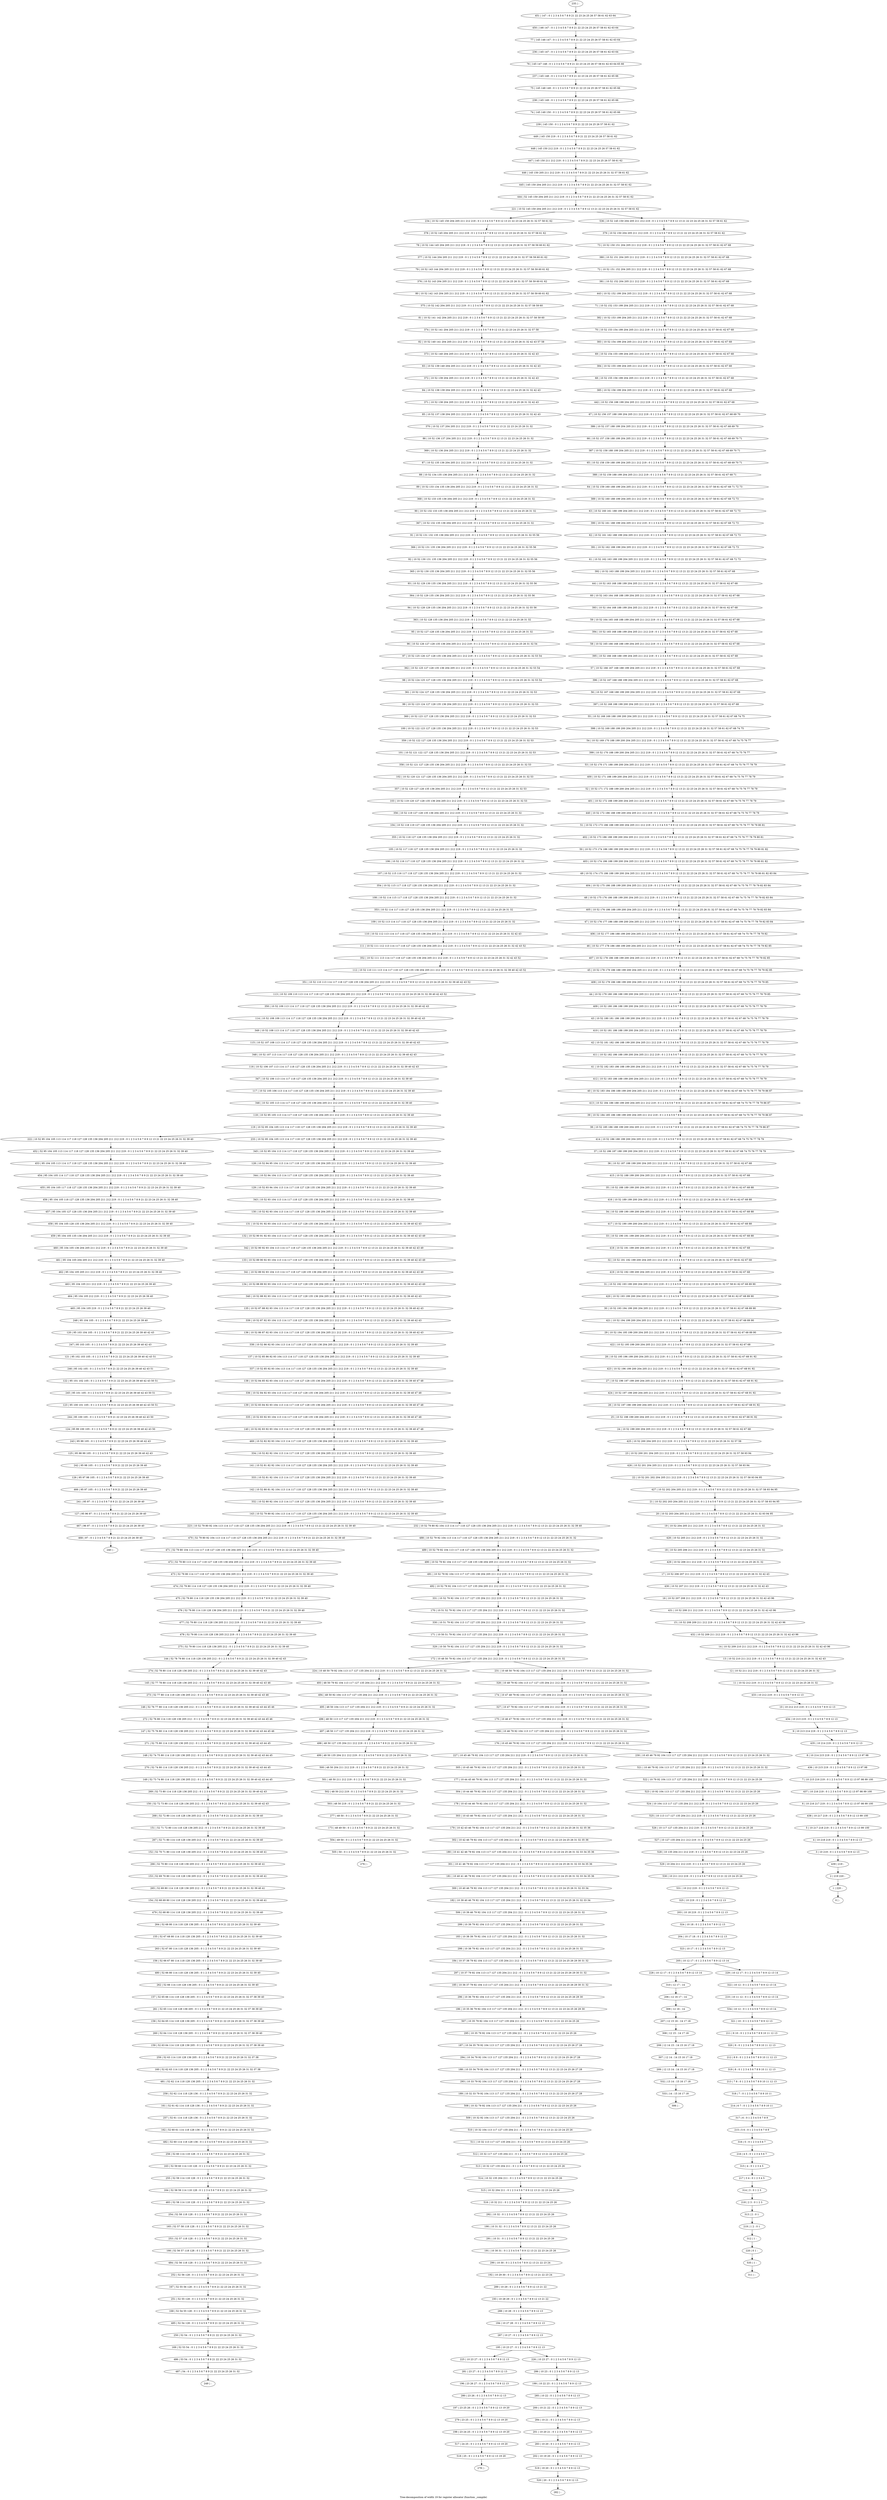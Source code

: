 digraph G {
graph [label="Tree-decomposition of width 19 for register allocator (function _compile)"]
0[label="0 | : "];
1[label="1 | 220 : "];
2[label="2 | 219 220 : "];
3[label="3 | 10 219 : 0 1 2 3 4 5 6 7 8 9 12 13 "];
4[label="4 | 10 218 219 : 0 1 2 3 4 5 6 7 8 9 12 13 "];
5[label="5 | 10 217 218 219 : 0 1 2 3 4 5 6 7 8 9 12 13 99 100 "];
6[label="6 | 10 216 217 219 : 0 1 2 3 4 5 6 7 8 9 12 13 97 98 99 100 "];
7[label="7 | 10 215 216 219 : 0 1 2 3 4 5 6 7 8 9 12 13 97 98 99 100 "];
8[label="8 | 10 214 215 219 : 0 1 2 3 4 5 6 7 8 9 12 13 97 98 "];
9[label="9 | 10 213 214 219 : 0 1 2 3 4 5 6 7 8 9 12 13 "];
10[label="10 | 10 212 213 219 : 0 1 2 3 4 5 6 7 8 9 12 13 "];
11[label="11 | 10 52 212 219 : 0 1 2 3 4 5 6 7 8 9 12 13 21 22 23 24 25 26 31 32 "];
12[label="12 | 10 52 211 212 219 : 0 1 2 3 4 5 6 7 8 9 12 13 21 22 23 24 25 26 31 32 "];
13[label="13 | 10 52 210 211 212 219 : 0 1 2 3 4 5 6 7 8 9 12 13 21 22 23 24 25 26 31 32 42 43 "];
14[label="14 | 10 52 209 210 211 212 219 : 0 1 2 3 4 5 6 7 8 9 12 13 21 22 23 24 25 26 31 32 42 43 96 "];
15[label="15 | 10 52 208 209 211 212 219 : 0 1 2 3 4 5 6 7 8 9 12 13 21 22 23 24 25 26 31 32 42 43 96 "];
16[label="16 | 10 52 207 208 211 212 219 : 0 1 2 3 4 5 6 7 8 9 12 13 21 22 23 24 25 26 31 32 42 43 96 "];
17[label="17 | 10 52 206 207 211 212 219 : 0 1 2 3 4 5 6 7 8 9 12 13 21 22 23 24 25 26 31 32 42 43 "];
18[label="18 | 10 52 205 206 211 212 219 : 0 1 2 3 4 5 6 7 8 9 12 13 21 22 23 24 25 26 31 32 "];
19[label="19 | 10 52 204 205 211 212 219 : 0 1 2 3 4 5 6 7 8 9 12 13 21 22 23 24 25 26 31 32 "];
20[label="20 | 10 52 203 204 205 211 212 219 : 0 1 2 3 4 5 6 7 8 9 12 13 21 22 23 24 25 26 31 32 93 94 95 "];
21[label="21 | 10 52 202 203 204 205 211 212 219 : 0 1 2 3 4 5 6 7 8 9 12 13 21 22 23 24 25 26 31 32 57 58 93 94 95 "];
22[label="22 | 10 52 201 202 204 205 211 212 219 : 0 1 2 3 4 5 6 7 8 9 12 13 21 22 23 24 25 26 31 32 57 58 93 94 95 "];
23[label="23 | 10 52 200 201 204 205 211 212 219 : 0 1 2 3 4 5 6 7 8 9 12 13 21 22 23 24 25 26 31 32 57 58 93 94 "];
24[label="24 | 10 52 199 200 204 205 211 212 219 : 0 1 2 3 4 5 6 7 8 9 12 13 21 22 23 24 25 26 31 32 57 58 61 62 67 68 "];
25[label="25 | 10 52 198 199 200 204 205 211 212 219 : 0 1 2 3 4 5 6 7 8 9 12 13 21 22 23 24 25 26 31 32 57 58 61 62 67 68 91 92 "];
26[label="26 | 10 52 197 198 199 200 204 205 211 212 219 : 0 1 2 3 4 5 6 7 8 9 12 13 21 22 23 24 25 26 31 32 57 58 61 62 67 68 91 92 "];
27[label="27 | 10 52 196 197 199 200 204 205 211 212 219 : 0 1 2 3 4 5 6 7 8 9 12 13 21 22 23 24 25 26 31 32 57 58 61 62 67 68 91 92 "];
28[label="28 | 10 52 195 196 199 200 204 205 211 212 219 : 0 1 2 3 4 5 6 7 8 9 12 13 21 22 23 24 25 26 31 32 57 58 61 62 67 68 91 92 "];
29[label="29 | 10 52 194 195 199 200 204 205 211 212 219 : 0 1 2 3 4 5 6 7 8 9 12 13 21 22 23 24 25 26 31 32 57 58 61 62 67 68 89 90 "];
30[label="30 | 10 52 193 194 199 200 204 205 211 212 219 : 0 1 2 3 4 5 6 7 8 9 12 13 21 22 23 24 25 26 31 32 57 58 61 62 67 68 89 90 "];
31[label="31 | 10 52 192 193 199 200 204 205 211 212 219 : 0 1 2 3 4 5 6 7 8 9 12 13 21 22 23 24 25 26 31 32 57 58 61 62 67 68 89 90 "];
32[label="32 | 10 52 191 192 199 200 204 205 211 212 219 : 0 1 2 3 4 5 6 7 8 9 12 13 21 22 23 24 25 26 31 32 57 58 61 62 67 68 "];
33[label="33 | 10 52 190 191 199 200 204 205 211 212 219 : 0 1 2 3 4 5 6 7 8 9 12 13 21 22 23 24 25 26 31 32 57 58 61 62 67 68 88 "];
34[label="34 | 10 52 189 190 199 200 204 205 211 212 219 : 0 1 2 3 4 5 6 7 8 9 12 13 21 22 23 24 25 26 31 32 57 58 61 62 67 68 88 "];
35[label="35 | 10 52 188 189 199 200 204 205 211 212 219 : 0 1 2 3 4 5 6 7 8 9 12 13 21 22 23 24 25 26 31 32 57 58 61 62 67 68 88 "];
36[label="36 | 10 52 187 188 199 200 204 205 211 212 219 : 0 1 2 3 4 5 6 7 8 9 12 13 21 22 23 24 25 26 31 32 57 58 61 62 67 68 "];
37[label="37 | 10 52 186 187 188 199 200 204 205 211 212 219 : 0 1 2 3 4 5 6 7 8 9 12 13 21 22 23 24 25 26 31 32 57 58 61 62 67 68 74 75 76 77 78 79 "];
38[label="38 | 10 52 185 186 188 199 200 204 205 211 212 219 : 0 1 2 3 4 5 6 7 8 9 12 13 21 22 23 24 25 26 31 32 57 58 61 62 67 68 74 75 76 77 78 79 86 87 "];
39[label="39 | 10 52 184 185 186 188 199 200 204 205 211 212 219 : 0 1 2 3 4 5 6 7 8 9 12 13 21 22 23 24 25 26 31 32 57 58 61 62 67 68 74 75 76 77 78 79 86 87 "];
40[label="40 | 10 52 183 184 186 188 199 200 204 205 211 212 219 : 0 1 2 3 4 5 6 7 8 9 12 13 21 22 23 24 25 26 31 32 57 58 61 62 67 68 74 75 76 77 78 79 86 87 "];
41[label="41 | 10 52 182 183 186 188 199 200 204 205 211 212 219 : 0 1 2 3 4 5 6 7 8 9 12 13 21 22 23 24 25 26 31 32 57 58 61 62 67 68 74 75 76 77 78 79 "];
42[label="42 | 10 52 181 182 186 188 199 200 204 205 211 212 219 : 0 1 2 3 4 5 6 7 8 9 12 13 21 22 23 24 25 26 31 32 57 58 61 62 67 68 74 75 76 77 78 79 "];
43[label="43 | 10 52 180 181 186 188 199 200 204 205 211 212 219 : 0 1 2 3 4 5 6 7 8 9 12 13 21 22 23 24 25 26 31 32 57 58 61 62 67 68 74 75 76 77 78 79 "];
44[label="44 | 10 52 179 180 186 188 199 200 204 205 211 212 219 : 0 1 2 3 4 5 6 7 8 9 12 13 21 22 23 24 25 26 31 32 57 58 61 62 67 68 74 75 76 77 78 79 85 "];
45[label="45 | 10 52 178 179 186 188 199 200 204 205 211 212 219 : 0 1 2 3 4 5 6 7 8 9 12 13 21 22 23 24 25 26 31 32 57 58 61 62 67 68 74 75 76 77 78 79 82 85 "];
46[label="46 | 10 52 177 178 186 188 199 200 204 205 211 212 219 : 0 1 2 3 4 5 6 7 8 9 12 13 21 22 23 24 25 26 31 32 57 58 61 62 67 68 74 75 76 77 78 79 82 85 "];
47[label="47 | 10 52 176 177 186 188 199 200 204 205 211 212 219 : 0 1 2 3 4 5 6 7 8 9 12 13 21 22 23 24 25 26 31 32 57 58 61 62 67 68 74 75 76 77 78 79 82 83 84 "];
48[label="48 | 10 52 175 176 186 188 199 200 204 205 211 212 219 : 0 1 2 3 4 5 6 7 8 9 12 13 21 22 23 24 25 26 31 32 57 58 61 62 67 68 74 75 76 77 78 79 82 83 84 "];
49[label="49 | 10 52 174 175 186 188 199 200 204 205 211 212 219 : 0 1 2 3 4 5 6 7 8 9 12 13 21 22 23 24 25 26 31 32 57 58 61 62 67 68 74 75 76 77 78 79 80 81 82 83 84 "];
50[label="50 | 10 52 173 174 186 188 199 200 204 205 211 212 219 : 0 1 2 3 4 5 6 7 8 9 12 13 21 22 23 24 25 26 31 32 57 58 61 62 67 68 74 75 76 77 78 79 80 81 82 "];
51[label="51 | 10 52 172 173 186 188 199 200 204 205 211 212 219 : 0 1 2 3 4 5 6 7 8 9 12 13 21 22 23 24 25 26 31 32 57 58 61 62 67 68 74 75 76 77 78 79 80 81 "];
52[label="52 | 10 52 171 172 188 199 200 204 205 211 212 219 : 0 1 2 3 4 5 6 7 8 9 12 13 21 22 23 24 25 26 31 32 57 58 61 62 67 68 74 75 76 77 78 79 "];
53[label="53 | 10 52 170 171 188 199 200 204 205 211 212 219 : 0 1 2 3 4 5 6 7 8 9 12 13 21 22 23 24 25 26 31 32 57 58 61 62 67 68 74 75 76 77 78 79 "];
54[label="54 | 10 52 169 170 188 199 200 204 205 211 212 219 : 0 1 2 3 4 5 6 7 8 9 12 13 21 22 23 24 25 26 31 32 57 58 61 62 67 68 74 75 76 77 "];
55[label="55 | 10 52 168 169 188 199 200 204 205 211 212 219 : 0 1 2 3 4 5 6 7 8 9 12 13 21 22 23 24 25 26 31 32 57 58 61 62 67 68 74 75 "];
56[label="56 | 10 52 167 168 188 199 200 204 205 211 212 219 : 0 1 2 3 4 5 6 7 8 9 12 13 21 22 23 24 25 26 31 32 57 58 61 62 67 68 "];
57[label="57 | 10 52 166 167 168 188 199 204 205 211 212 219 : 0 1 2 3 4 5 6 7 8 9 12 13 21 22 23 24 25 26 31 32 57 58 61 62 67 68 "];
58[label="58 | 10 52 165 166 168 188 199 204 205 211 212 219 : 0 1 2 3 4 5 6 7 8 9 12 13 21 22 23 24 25 26 31 32 57 58 61 62 67 68 "];
59[label="59 | 10 52 164 165 168 188 199 204 205 211 212 219 : 0 1 2 3 4 5 6 7 8 9 12 13 21 22 23 24 25 26 31 32 57 58 61 62 67 68 "];
60[label="60 | 10 52 163 164 168 188 199 204 205 211 212 219 : 0 1 2 3 4 5 6 7 8 9 12 13 21 22 23 24 25 26 31 32 57 58 61 62 67 68 "];
61[label="61 | 10 52 162 163 188 199 204 205 211 212 219 : 0 1 2 3 4 5 6 7 8 9 12 13 21 22 23 24 25 26 31 32 57 58 61 62 67 68 72 73 "];
62[label="62 | 10 52 161 162 188 199 204 205 211 212 219 : 0 1 2 3 4 5 6 7 8 9 12 13 21 22 23 24 25 26 31 32 57 58 61 62 67 68 72 73 "];
63[label="63 | 10 52 160 161 188 199 204 205 211 212 219 : 0 1 2 3 4 5 6 7 8 9 12 13 21 22 23 24 25 26 31 32 57 58 61 62 67 68 72 73 "];
64[label="64 | 10 52 159 160 188 199 204 205 211 212 219 : 0 1 2 3 4 5 6 7 8 9 12 13 21 22 23 24 25 26 31 32 57 58 61 62 67 68 71 72 73 "];
65[label="65 | 10 52 158 159 188 199 204 205 211 212 219 : 0 1 2 3 4 5 6 7 8 9 12 13 21 22 23 24 25 26 31 32 57 58 61 62 67 68 69 70 71 "];
66[label="66 | 10 52 157 158 188 199 204 205 211 212 219 : 0 1 2 3 4 5 6 7 8 9 12 13 21 22 23 24 25 26 31 32 57 58 61 62 67 68 69 70 71 "];
67[label="67 | 10 52 156 157 188 199 204 205 211 212 219 : 0 1 2 3 4 5 6 7 8 9 12 13 21 22 23 24 25 26 31 32 57 58 61 62 67 68 69 70 "];
68[label="68 | 10 52 155 156 199 204 205 211 212 219 : 0 1 2 3 4 5 6 7 8 9 12 13 21 22 23 24 25 26 31 32 57 58 61 62 67 68 "];
69[label="69 | 10 52 154 155 199 204 205 211 212 219 : 0 1 2 3 4 5 6 7 8 9 12 13 21 22 23 24 25 26 31 32 57 58 61 62 67 68 "];
70[label="70 | 10 52 153 154 199 204 205 211 212 219 : 0 1 2 3 4 5 6 7 8 9 12 13 21 22 23 24 25 26 31 32 57 58 61 62 67 68 "];
71[label="71 | 10 52 152 153 199 204 205 211 212 219 : 0 1 2 3 4 5 6 7 8 9 12 13 21 22 23 24 25 26 31 32 57 58 61 62 67 68 "];
72[label="72 | 10 52 151 152 204 205 211 212 219 : 0 1 2 3 4 5 6 7 8 9 12 13 21 22 23 24 25 26 31 32 57 58 61 62 67 68 "];
73[label="73 | 10 52 150 151 204 205 211 212 219 : 0 1 2 3 4 5 6 7 8 9 12 13 21 22 23 24 25 26 31 32 57 58 61 62 67 68 "];
74[label="74 | 145 149 150 : 0 1 2 3 4 5 6 7 8 9 21 22 23 24 25 26 57 58 61 62 65 66 "];
75[label="75 | 145 148 149 : 0 1 2 3 4 5 6 7 8 9 21 22 23 24 25 26 57 58 61 62 65 66 "];
76[label="76 | 145 147 148 : 0 1 2 3 4 5 6 7 8 9 21 22 23 24 25 26 57 58 61 62 63 64 65 66 "];
77[label="77 | 145 146 147 : 0 1 2 3 4 5 6 7 8 9 21 22 23 24 25 26 57 58 61 62 63 64 "];
78[label="78 | 10 52 144 145 204 205 211 212 219 : 0 1 2 3 4 5 6 7 8 9 12 13 21 22 23 24 25 26 31 32 57 58 59 60 61 62 "];
79[label="79 | 10 52 143 144 204 205 211 212 219 : 0 1 2 3 4 5 6 7 8 9 12 13 21 22 23 24 25 26 31 32 57 58 59 60 61 62 "];
80[label="80 | 10 52 142 143 204 205 211 212 219 : 0 1 2 3 4 5 6 7 8 9 12 13 21 22 23 24 25 26 31 32 57 58 59 60 61 62 "];
81[label="81 | 10 52 141 142 204 205 211 212 219 : 0 1 2 3 4 5 6 7 8 9 12 13 21 22 23 24 25 26 31 32 57 58 59 60 "];
82[label="82 | 10 52 140 141 204 205 211 212 219 : 0 1 2 3 4 5 6 7 8 9 12 13 21 22 23 24 25 26 31 32 42 43 57 58 "];
83[label="83 | 10 52 139 140 204 205 211 212 219 : 0 1 2 3 4 5 6 7 8 9 12 13 21 22 23 24 25 26 31 32 42 43 "];
84[label="84 | 10 52 138 139 204 205 211 212 219 : 0 1 2 3 4 5 6 7 8 9 12 13 21 22 23 24 25 26 31 32 42 43 "];
85[label="85 | 10 52 137 138 204 205 211 212 219 : 0 1 2 3 4 5 6 7 8 9 12 13 21 22 23 24 25 26 31 32 42 43 "];
86[label="86 | 10 52 136 137 204 205 211 212 219 : 0 1 2 3 4 5 6 7 8 9 12 13 21 22 23 24 25 26 31 32 "];
87[label="87 | 10 52 135 136 204 205 211 212 219 : 0 1 2 3 4 5 6 7 8 9 12 13 21 22 23 24 25 26 31 32 "];
88[label="88 | 10 52 134 135 136 204 205 211 212 219 : 0 1 2 3 4 5 6 7 8 9 12 13 21 22 23 24 25 26 31 32 "];
89[label="89 | 10 52 133 134 135 136 204 205 211 212 219 : 0 1 2 3 4 5 6 7 8 9 12 13 21 22 23 24 25 26 31 32 "];
90[label="90 | 10 52 132 133 135 136 204 205 211 212 219 : 0 1 2 3 4 5 6 7 8 9 12 13 21 22 23 24 25 26 31 32 "];
91[label="91 | 10 52 131 132 135 136 204 205 211 212 219 : 0 1 2 3 4 5 6 7 8 9 12 13 21 22 23 24 25 26 31 32 55 56 "];
92[label="92 | 10 52 130 131 135 136 204 205 211 212 219 : 0 1 2 3 4 5 6 7 8 9 12 13 21 22 23 24 25 26 31 32 55 56 "];
93[label="93 | 10 52 129 130 135 136 204 205 211 212 219 : 0 1 2 3 4 5 6 7 8 9 12 13 21 22 23 24 25 26 31 32 55 56 "];
94[label="94 | 10 52 128 129 135 136 204 205 211 212 219 : 0 1 2 3 4 5 6 7 8 9 12 13 21 22 23 24 25 26 31 32 55 56 "];
95[label="95 | 10 52 127 128 135 136 204 205 211 212 219 : 0 1 2 3 4 5 6 7 8 9 12 13 21 22 23 24 25 26 31 32 "];
96[label="96 | 10 52 126 127 128 135 136 204 205 211 212 219 : 0 1 2 3 4 5 6 7 8 9 12 13 21 22 23 24 25 26 31 32 54 "];
97[label="97 | 10 52 125 126 127 128 135 136 204 205 211 212 219 : 0 1 2 3 4 5 6 7 8 9 12 13 21 22 23 24 25 26 31 32 53 54 "];
98[label="98 | 10 52 124 125 127 128 135 136 204 205 211 212 219 : 0 1 2 3 4 5 6 7 8 9 12 13 21 22 23 24 25 26 31 32 53 54 "];
99[label="99 | 10 52 123 124 127 128 135 136 204 205 211 212 219 : 0 1 2 3 4 5 6 7 8 9 12 13 21 22 23 24 25 26 31 32 53 "];
100[label="100 | 10 52 122 123 127 128 135 136 204 205 211 212 219 : 0 1 2 3 4 5 6 7 8 9 12 13 21 22 23 24 25 26 31 32 53 "];
101[label="101 | 10 52 121 122 127 128 135 136 204 205 211 212 219 : 0 1 2 3 4 5 6 7 8 9 12 13 21 22 23 24 25 26 31 32 53 "];
102[label="102 | 10 52 120 121 127 128 135 136 204 205 211 212 219 : 0 1 2 3 4 5 6 7 8 9 12 13 21 22 23 24 25 26 31 32 53 "];
103[label="103 | 10 52 119 120 127 128 135 136 204 205 211 212 219 : 0 1 2 3 4 5 6 7 8 9 12 13 21 22 23 24 25 26 31 32 53 "];
104[label="104 | 10 52 118 119 127 128 135 136 204 205 211 212 219 : 0 1 2 3 4 5 6 7 8 9 12 13 21 22 23 24 25 26 31 32 "];
105[label="105 | 10 52 117 118 127 128 135 136 204 205 211 212 219 : 0 1 2 3 4 5 6 7 8 9 12 13 21 22 23 24 25 26 31 32 "];
106[label="106 | 10 52 116 117 118 127 128 135 136 204 205 211 212 219 : 0 1 2 3 4 5 6 7 8 9 12 13 21 22 23 24 25 26 31 32 "];
107[label="107 | 10 52 115 116 117 118 127 128 135 136 204 205 211 212 219 : 0 1 2 3 4 5 6 7 8 9 12 13 21 22 23 24 25 26 31 32 "];
108[label="108 | 10 52 114 115 117 118 127 128 135 136 204 205 211 212 219 : 0 1 2 3 4 5 6 7 8 9 12 13 21 22 23 24 25 26 31 32 "];
109[label="109 | 10 52 113 114 117 118 127 128 135 136 204 205 211 212 219 : 0 1 2 3 4 5 6 7 8 9 12 13 21 22 23 24 25 26 31 32 "];
110[label="110 | 10 52 112 113 114 117 118 127 128 135 136 204 205 211 212 219 : 0 1 2 3 4 5 6 7 8 9 12 13 21 22 23 24 25 26 31 32 42 43 "];
111[label="111 | 10 52 111 112 113 114 117 118 127 128 135 136 204 205 211 212 219 : 0 1 2 3 4 5 6 7 8 9 12 13 21 22 23 24 25 26 31 32 42 43 52 "];
112[label="112 | 10 52 110 111 113 114 117 118 127 128 135 136 204 205 211 212 219 : 0 1 2 3 4 5 6 7 8 9 12 13 21 22 23 24 25 26 31 32 39 40 42 43 52 "];
113[label="113 | 10 52 109 110 113 114 117 118 127 128 135 136 204 205 211 212 219 : 0 1 2 3 4 5 6 7 8 9 12 13 21 22 23 24 25 26 31 32 39 40 42 43 52 "];
114[label="114 | 10 52 108 109 113 114 117 118 127 128 135 136 204 205 211 212 219 : 0 1 2 3 4 5 6 7 8 9 12 13 21 22 23 24 25 26 31 32 39 40 42 43 "];
115[label="115 | 10 52 107 108 113 114 117 118 127 128 135 136 204 205 211 212 219 : 0 1 2 3 4 5 6 7 8 9 12 13 21 22 23 24 25 26 31 32 39 40 42 43 "];
116[label="116 | 10 52 106 107 113 114 117 118 127 128 135 136 204 205 211 212 219 : 0 1 2 3 4 5 6 7 8 9 12 13 21 22 23 24 25 26 31 32 39 40 42 43 "];
117[label="117 | 10 52 105 106 113 114 117 118 127 128 135 136 204 205 211 212 219 : 0 1 2 3 4 5 6 7 8 9 12 13 21 22 23 24 25 26 31 32 39 40 "];
118[label="118 | 10 52 95 105 113 114 117 118 127 128 135 136 204 205 211 212 219 : 0 1 2 3 4 5 6 7 8 9 12 13 21 22 23 24 25 26 31 32 39 40 "];
119[label="119 | 10 52 95 104 105 113 114 117 118 127 128 135 136 204 205 211 212 219 : 0 1 2 3 4 5 6 7 8 9 12 13 21 22 23 24 25 26 31 32 39 40 "];
120[label="120 | 95 103 104 105 : 0 1 2 3 4 5 6 7 8 9 21 22 23 24 25 26 39 40 42 43 "];
121[label="121 | 95 102 103 105 : 0 1 2 3 4 5 6 7 8 9 21 22 23 24 25 26 39 40 42 43 51 "];
122[label="122 | 95 101 102 105 : 0 1 2 3 4 5 6 7 8 9 21 22 23 24 25 26 39 40 42 43 50 51 "];
123[label="123 | 95 100 101 105 : 0 1 2 3 4 5 6 7 8 9 21 22 23 24 25 26 39 40 42 43 50 51 "];
124[label="124 | 95 99 100 105 : 0 1 2 3 4 5 6 7 8 9 21 22 23 24 25 26 39 40 42 43 50 "];
125[label="125 | 95 98 99 105 : 0 1 2 3 4 5 6 7 8 9 21 22 23 24 25 26 39 40 42 43 "];
126[label="126 | 95 97 98 105 : 0 1 2 3 4 5 6 7 8 9 21 22 23 24 25 26 39 40 "];
127[label="127 | 95 96 97 : 0 1 2 3 4 5 6 7 8 9 21 22 23 24 25 26 39 40 "];
128[label="128 | 10 52 94 95 104 113 114 117 118 127 128 135 136 204 205 211 212 219 : 0 1 2 3 4 5 6 7 8 9 12 13 21 22 23 24 25 26 31 32 39 40 "];
129[label="129 | 10 52 93 94 104 113 114 117 118 127 128 135 136 204 205 211 212 219 : 0 1 2 3 4 5 6 7 8 9 12 13 21 22 23 24 25 26 31 32 39 40 "];
130[label="130 | 10 52 92 93 104 113 114 117 118 127 128 135 136 204 205 211 212 219 : 0 1 2 3 4 5 6 7 8 9 12 13 21 22 23 24 25 26 31 32 39 40 "];
131[label="131 | 10 52 91 92 93 104 113 114 117 118 127 128 135 136 204 205 211 212 219 : 0 1 2 3 4 5 6 7 8 9 12 13 21 22 23 24 25 26 31 32 39 40 42 43 "];
132[label="132 | 10 52 90 91 92 93 104 113 114 117 118 127 128 135 136 204 205 211 212 219 : 0 1 2 3 4 5 6 7 8 9 12 13 21 22 23 24 25 26 31 32 39 40 42 43 49 "];
133[label="133 | 10 52 89 90 92 93 104 113 114 117 118 127 128 135 136 204 205 211 212 219 : 0 1 2 3 4 5 6 7 8 9 12 13 21 22 23 24 25 26 31 32 39 40 42 43 49 "];
134[label="134 | 10 52 88 89 92 93 104 113 114 117 118 127 128 135 136 204 205 211 212 219 : 0 1 2 3 4 5 6 7 8 9 12 13 21 22 23 24 25 26 31 32 39 40 42 43 49 "];
135[label="135 | 10 52 87 88 92 93 104 113 114 117 118 127 128 135 136 204 205 211 212 219 : 0 1 2 3 4 5 6 7 8 9 12 13 21 22 23 24 25 26 31 32 39 40 42 43 "];
136[label="136 | 10 52 86 87 92 93 104 113 114 117 118 127 128 135 136 204 205 211 212 219 : 0 1 2 3 4 5 6 7 8 9 12 13 21 22 23 24 25 26 31 32 39 40 42 43 "];
137[label="137 | 10 52 85 86 92 93 104 113 114 117 118 127 128 135 136 204 205 211 212 219 : 0 1 2 3 4 5 6 7 8 9 12 13 21 22 23 24 25 26 31 32 39 40 "];
138[label="138 | 10 52 84 85 92 93 104 113 114 117 118 127 128 135 136 204 205 211 212 219 : 0 1 2 3 4 5 6 7 8 9 12 13 21 22 23 24 25 26 31 32 39 40 47 48 "];
139[label="139 | 10 52 83 84 92 93 104 113 114 117 118 127 128 135 136 204 205 211 212 219 : 0 1 2 3 4 5 6 7 8 9 12 13 21 22 23 24 25 26 31 32 39 40 47 48 "];
140[label="140 | 10 52 82 83 92 93 104 113 114 117 118 127 128 135 136 204 205 211 212 219 : 0 1 2 3 4 5 6 7 8 9 12 13 21 22 23 24 25 26 31 32 39 40 47 48 "];
141[label="141 | 10 52 81 82 92 104 113 114 117 118 127 128 135 136 204 205 211 212 219 : 0 1 2 3 4 5 6 7 8 9 12 13 21 22 23 24 25 26 31 32 39 40 "];
142[label="142 | 10 52 80 81 92 104 113 114 117 118 127 128 135 136 204 205 211 212 219 : 0 1 2 3 4 5 6 7 8 9 12 13 21 22 23 24 25 26 31 32 39 40 "];
143[label="143 | 10 52 79 80 92 104 113 114 117 118 127 128 135 136 204 205 211 212 219 : 0 1 2 3 4 5 6 7 8 9 12 13 21 22 23 24 25 26 31 32 39 40 "];
144[label="144 | 52 78 79 80 114 118 128 136 205 212 : 0 1 2 3 4 5 6 7 8 9 21 22 23 24 25 26 31 32 39 40 42 43 "];
145[label="145 | 52 77 78 80 114 118 128 136 205 212 : 0 1 2 3 4 5 6 7 8 9 21 22 23 24 25 26 31 32 39 40 42 43 46 "];
146[label="146 | 52 76 77 80 114 118 128 136 205 212 : 0 1 2 3 4 5 6 7 8 9 21 22 23 24 25 26 31 32 39 40 42 43 44 45 46 "];
147[label="147 | 52 75 76 80 114 118 128 136 205 212 : 0 1 2 3 4 5 6 7 8 9 21 22 23 24 25 26 31 32 39 40 42 43 44 45 46 "];
148[label="148 | 52 74 75 80 114 118 128 136 205 212 : 0 1 2 3 4 5 6 7 8 9 21 22 23 24 25 26 31 32 39 40 42 43 44 45 "];
149[label="149 | 52 73 74 80 114 118 128 136 205 212 : 0 1 2 3 4 5 6 7 8 9 21 22 23 24 25 26 31 32 39 40 42 43 44 45 "];
150[label="150 | 52 72 73 80 114 118 128 136 205 212 : 0 1 2 3 4 5 6 7 8 9 21 22 23 24 25 26 31 32 39 40 42 43 "];
151[label="151 | 52 71 72 80 114 118 128 136 205 212 : 0 1 2 3 4 5 6 7 8 9 21 22 23 24 25 26 31 32 39 40 "];
152[label="152 | 52 70 71 80 114 118 128 136 205 212 : 0 1 2 3 4 5 6 7 8 9 21 22 23 24 25 26 31 32 39 40 41 "];
153[label="153 | 52 69 70 80 114 118 128 136 205 212 : 0 1 2 3 4 5 6 7 8 9 21 22 23 24 25 26 31 32 39 40 41 "];
154[label="154 | 52 68 69 80 114 118 128 136 205 212 : 0 1 2 3 4 5 6 7 8 9 21 22 23 24 25 26 31 32 39 40 41 "];
155[label="155 | 52 67 68 80 114 118 128 136 205 : 0 1 2 3 4 5 6 7 8 9 21 22 23 24 25 26 31 32 39 40 "];
156[label="156 | 52 66 67 80 114 118 128 136 205 : 0 1 2 3 4 5 6 7 8 9 21 22 23 24 25 26 31 32 39 40 "];
157[label="157 | 52 65 66 114 118 128 136 205 : 0 1 2 3 4 5 6 7 8 9 21 22 23 24 25 26 31 32 37 38 39 40 "];
158[label="158 | 52 64 65 114 118 128 136 205 : 0 1 2 3 4 5 6 7 8 9 21 22 23 24 25 26 31 32 37 38 39 40 "];
159[label="159 | 52 63 64 114 118 128 136 205 : 0 1 2 3 4 5 6 7 8 9 21 22 23 24 25 26 31 32 37 38 39 40 "];
160[label="160 | 52 62 63 114 118 128 136 205 : 0 1 2 3 4 5 6 7 8 9 21 22 23 24 25 26 31 32 37 38 "];
161[label="161 | 52 61 62 114 118 128 136 : 0 1 2 3 4 5 6 7 8 9 21 22 23 24 25 26 31 32 "];
162[label="162 | 52 60 61 114 118 128 136 : 0 1 2 3 4 5 6 7 8 9 21 22 23 24 25 26 31 32 "];
163[label="163 | 52 59 60 114 118 128 : 0 1 2 3 4 5 6 7 8 9 21 22 23 24 25 26 31 32 "];
164[label="164 | 52 58 59 114 118 128 : 0 1 2 3 4 5 6 7 8 9 21 22 23 24 25 26 31 32 "];
165[label="165 | 52 57 58 118 128 : 0 1 2 3 4 5 6 7 8 9 21 22 23 24 25 26 31 32 "];
166[label="166 | 52 56 57 118 128 : 0 1 2 3 4 5 6 7 8 9 21 22 23 24 25 26 31 32 "];
167[label="167 | 52 55 56 128 : 0 1 2 3 4 5 6 7 8 9 21 22 23 24 25 26 31 32 "];
168[label="168 | 52 54 55 128 : 0 1 2 3 4 5 6 7 8 9 21 22 23 24 25 26 31 32 "];
169[label="169 | 52 53 54 : 0 1 2 3 4 5 6 7 8 9 21 22 23 24 25 26 31 32 "];
170[label="170 | 10 51 52 79 92 104 113 117 127 135 204 211 212 219 : 0 1 2 3 4 5 6 7 8 9 12 13 21 22 23 24 25 26 31 32 "];
171[label="171 | 10 50 51 79 92 104 113 117 127 135 204 211 212 219 : 0 1 2 3 4 5 6 7 8 9 12 13 21 22 23 24 25 26 31 32 "];
172[label="172 | 10 48 50 79 92 104 113 117 127 135 204 211 212 219 : 0 1 2 3 4 5 6 7 8 9 12 13 21 22 23 24 25 26 31 32 "];
173[label="173 | 48 49 50 : 0 1 2 3 4 5 6 7 8 9 21 22 23 24 25 26 31 32 "];
174[label="174 | 10 47 48 79 92 104 113 117 127 135 204 211 212 219 : 0 1 2 3 4 5 6 7 8 9 12 13 21 22 23 24 25 26 31 32 "];
175[label="175 | 10 46 47 79 92 104 113 117 127 135 204 211 212 219 : 0 1 2 3 4 5 6 7 8 9 12 13 21 22 23 24 25 26 31 32 "];
176[label="176 | 10 45 46 79 92 104 113 117 127 135 204 211 212 219 : 0 1 2 3 4 5 6 7 8 9 12 13 21 22 23 24 25 26 31 32 "];
177[label="177 | 10 44 45 46 79 92 104 113 117 127 135 204 211 212 : 0 1 2 3 4 5 6 7 8 9 12 13 21 22 23 24 25 26 31 32 "];
178[label="178 | 10 43 44 46 79 92 104 113 117 127 135 204 211 212 : 0 1 2 3 4 5 6 7 8 9 12 13 21 22 23 24 25 26 31 32 "];
179[label="179 | 10 42 43 46 79 92 104 113 117 127 135 204 211 212 : 0 1 2 3 4 5 6 7 8 9 12 13 21 22 23 24 25 26 31 32 35 36 "];
180[label="180 | 10 41 42 46 79 92 104 113 117 127 135 204 211 212 : 0 1 2 3 4 5 6 7 8 9 12 13 21 22 23 24 25 26 31 32 33 34 35 36 "];
181[label="181 | 10 40 41 46 79 92 104 113 117 127 135 204 211 212 : 0 1 2 3 4 5 6 7 8 9 12 13 21 22 23 24 25 26 31 32 33 34 35 36 "];
182[label="182 | 10 39 40 46 79 92 104 113 117 127 135 204 211 212 : 0 1 2 3 4 5 6 7 8 9 12 13 21 22 23 24 25 26 31 32 33 34 "];
183[label="183 | 10 38 39 79 92 104 113 117 127 135 204 211 212 : 0 1 2 3 4 5 6 7 8 9 12 13 21 22 23 24 25 26 31 32 "];
184[label="184 | 10 37 38 79 92 104 113 117 127 135 204 211 212 : 0 1 2 3 4 5 6 7 8 9 12 13 21 22 23 24 25 26 29 30 31 32 "];
185[label="185 | 10 36 37 79 92 104 113 117 127 135 204 211 212 : 0 1 2 3 4 5 6 7 8 9 12 13 21 22 23 24 25 26 29 30 31 32 "];
186[label="186 | 10 35 36 79 92 104 113 117 127 135 204 211 212 : 0 1 2 3 4 5 6 7 8 9 12 13 21 22 23 24 25 26 29 30 "];
187[label="187 | 10 34 35 79 92 104 113 117 127 135 204 211 : 0 1 2 3 4 5 6 7 8 9 12 13 21 22 23 24 25 26 27 28 "];
188[label="188 | 10 33 34 79 92 104 113 117 127 135 204 211 : 0 1 2 3 4 5 6 7 8 9 12 13 21 22 23 24 25 26 27 28 "];
189[label="189 | 10 32 33 79 92 104 113 117 127 135 204 211 : 0 1 2 3 4 5 6 7 8 9 12 13 21 22 23 24 25 26 27 28 "];
190[label="190 | 10 31 32 : 0 1 2 3 4 5 6 7 8 9 12 13 21 22 23 24 25 26 "];
191[label="191 | 10 30 31 : 0 1 2 3 4 5 6 7 8 9 12 13 21 22 23 24 25 26 "];
192[label="192 | 10 29 30 : 0 1 2 3 4 5 6 7 8 9 12 13 21 22 23 24 "];
193[label="193 | 10 28 29 : 0 1 2 3 4 5 6 7 8 9 12 13 21 22 "];
194[label="194 | 10 27 28 : 0 1 2 3 4 5 6 7 8 9 12 13 "];
195[label="195 | 10 23 27 : 0 1 2 3 4 5 6 7 8 9 12 13 "];
196[label="196 | 23 26 27 : 0 1 2 3 4 5 6 7 8 9 12 13 "];
197[label="197 | 23 25 26 : 0 1 2 3 4 5 6 7 8 9 12 13 19 20 "];
198[label="198 | 23 24 25 : 0 1 2 3 4 5 6 7 8 9 12 13 19 20 "];
199[label="199 | 10 22 23 : 0 1 2 3 4 5 6 7 8 9 12 13 "];
200[label="200 | 10 21 22 : 0 1 2 3 4 5 6 7 8 9 12 13 "];
201[label="201 | 10 20 21 : 0 1 2 3 4 5 6 7 8 9 12 13 "];
202[label="202 | 10 19 20 : 0 1 2 3 4 5 6 7 8 9 12 13 "];
203[label="203 | 10 18 219 : 0 1 2 3 4 5 6 7 8 9 12 13 "];
204[label="204 | 10 17 18 : 0 1 2 3 4 5 6 7 8 9 12 13 "];
205[label="205 | 10 12 17 : 0 1 2 3 4 5 6 7 8 9 12 13 14 "];
206[label="206 | 12 16 17 : 14 "];
207[label="207 | 12 15 16 : 14 17 18 "];
208[label="208 | 12 14 15 : 14 15 16 17 18 "];
209[label="209 | 12 13 14 : 14 15 16 17 18 "];
210[label="210 | 10 11 12 : 0 1 2 3 4 5 6 7 8 9 12 13 14 "];
211[label="211 | 9 10 : 0 1 2 3 4 5 6 7 8 9 10 11 12 13 "];
212[label="212 | 8 9 : 0 1 2 3 4 5 6 7 8 9 10 11 12 13 "];
213[label="213 | 7 8 : 0 1 2 3 4 5 6 7 8 9 10 11 12 13 "];
214[label="214 | 6 7 : 0 1 2 3 4 5 6 7 8 9 10 11 "];
215[label="215 | 5 6 : 0 1 2 3 4 5 6 7 8 9 "];
216[label="216 | 4 5 : 0 1 2 3 4 5 6 7 "];
217[label="217 | 3 4 : 0 1 2 3 4 5 "];
218[label="218 | 2 3 : 0 1 2 3 "];
219[label="219 | 1 2 : 0 1 "];
220[label="220 | 0 1 : "];
221[label="221 | 10 52 145 150 204 205 211 212 219 : 0 1 2 3 4 5 6 7 8 9 12 13 21 22 23 24 25 26 31 32 57 58 61 62 "];
222[label="222 | 10 52 95 104 105 113 114 117 118 127 128 135 136 204 205 211 212 219 : 0 1 2 3 4 5 6 7 8 9 12 13 21 22 23 24 25 26 31 32 39 40 "];
223[label="223 | 10 52 79 80 92 104 113 114 117 118 127 128 135 136 204 205 211 212 219 : 0 1 2 3 4 5 6 7 8 9 12 13 21 22 23 24 25 26 31 32 39 40 "];
224[label="224 | 10 48 50 79 92 104 113 117 127 135 204 211 212 219 : 0 1 2 3 4 5 6 7 8 9 12 13 21 22 23 24 25 26 31 32 "];
225[label="225 | 10 23 27 : 0 1 2 3 4 5 6 7 8 9 12 13 "];
226[label="226 | 10 23 27 : 0 1 2 3 4 5 6 7 8 9 12 13 "];
227[label="227 | 10 45 46 79 92 104 113 117 127 135 204 211 212 219 : 0 1 2 3 4 5 6 7 8 9 12 13 21 22 23 24 25 26 31 32 "];
228[label="228 | 10 12 17 : 0 1 2 3 4 5 6 7 8 9 12 13 14 "];
229[label="229 | 10 12 17 : 0 1 2 3 4 5 6 7 8 9 12 13 14 "];
230[label="230 | 10 45 46 79 92 104 113 117 127 135 204 211 212 219 : 0 1 2 3 4 5 6 7 8 9 12 13 21 22 23 24 25 26 31 32 "];
231[label="231 | 10 48 50 79 92 104 113 117 127 135 204 211 212 219 : 0 1 2 3 4 5 6 7 8 9 12 13 21 22 23 24 25 26 31 32 "];
232[label="232 | 10 52 79 80 92 104 113 114 117 118 127 128 135 136 204 205 211 212 219 : 0 1 2 3 4 5 6 7 8 9 12 13 21 22 23 24 25 26 31 32 39 40 "];
233[label="233 | 10 52 95 104 105 113 114 117 118 127 128 135 136 204 205 211 212 219 : 0 1 2 3 4 5 6 7 8 9 12 13 21 22 23 24 25 26 31 32 39 40 "];
234[label="234 | 10 52 145 150 204 205 211 212 219 : 0 1 2 3 4 5 6 7 8 9 12 13 21 22 23 24 25 26 31 32 57 58 61 62 "];
235[label="235 | : "];
236[label="236 | 145 147 : 0 1 2 3 4 5 6 7 8 9 21 22 23 24 25 26 57 58 61 62 63 64 "];
237[label="237 | 145 148 : 0 1 2 3 4 5 6 7 8 9 21 22 23 24 25 26 57 58 61 62 65 66 "];
238[label="238 | 145 149 : 0 1 2 3 4 5 6 7 8 9 21 22 23 24 25 26 57 58 61 62 65 66 "];
239[label="239 | 145 150 : 0 1 2 3 4 5 6 7 8 9 21 22 23 24 25 26 57 58 61 62 "];
240[label="240 | : "];
241[label="241 | 95 97 : 0 1 2 3 4 5 6 7 8 9 21 22 23 24 25 26 39 40 "];
242[label="242 | 95 98 105 : 0 1 2 3 4 5 6 7 8 9 21 22 23 24 25 26 39 40 "];
243[label="243 | 95 99 105 : 0 1 2 3 4 5 6 7 8 9 21 22 23 24 25 26 39 40 42 43 "];
244[label="244 | 95 100 105 : 0 1 2 3 4 5 6 7 8 9 21 22 23 24 25 26 39 40 42 43 50 "];
245[label="245 | 95 101 105 : 0 1 2 3 4 5 6 7 8 9 21 22 23 24 25 26 39 40 42 43 50 51 "];
246[label="246 | 95 102 105 : 0 1 2 3 4 5 6 7 8 9 21 22 23 24 25 26 39 40 42 43 51 "];
247[label="247 | 95 103 105 : 0 1 2 3 4 5 6 7 8 9 21 22 23 24 25 26 39 40 42 43 "];
248[label="248 | 95 104 105 : 0 1 2 3 4 5 6 7 8 9 21 22 23 24 25 26 39 40 "];
249[label="249 | : "];
250[label="250 | 52 54 : 0 1 2 3 4 5 6 7 8 9 21 22 23 24 25 26 31 32 "];
251[label="251 | 52 55 128 : 0 1 2 3 4 5 6 7 8 9 21 22 23 24 25 26 31 32 "];
252[label="252 | 52 56 128 : 0 1 2 3 4 5 6 7 8 9 21 22 23 24 25 26 31 32 "];
253[label="253 | 52 57 118 128 : 0 1 2 3 4 5 6 7 8 9 21 22 23 24 25 26 31 32 "];
254[label="254 | 52 58 118 128 : 0 1 2 3 4 5 6 7 8 9 21 22 23 24 25 26 31 32 "];
255[label="255 | 52 59 114 118 128 : 0 1 2 3 4 5 6 7 8 9 21 22 23 24 25 26 31 32 "];
256[label="256 | 52 60 114 118 128 : 0 1 2 3 4 5 6 7 8 9 21 22 23 24 25 26 31 32 "];
257[label="257 | 52 61 114 118 128 136 : 0 1 2 3 4 5 6 7 8 9 21 22 23 24 25 26 31 32 "];
258[label="258 | 52 62 114 118 128 136 : 0 1 2 3 4 5 6 7 8 9 21 22 23 24 25 26 31 32 "];
259[label="259 | 52 63 114 118 128 136 205 : 0 1 2 3 4 5 6 7 8 9 21 22 23 24 25 26 31 32 37 38 "];
260[label="260 | 52 64 114 118 128 136 205 : 0 1 2 3 4 5 6 7 8 9 21 22 23 24 25 26 31 32 37 38 39 40 "];
261[label="261 | 52 65 114 118 128 136 205 : 0 1 2 3 4 5 6 7 8 9 21 22 23 24 25 26 31 32 37 38 39 40 "];
262[label="262 | 52 66 114 118 128 136 205 : 0 1 2 3 4 5 6 7 8 9 21 22 23 24 25 26 31 32 39 40 "];
263[label="263 | 52 67 80 114 118 128 136 205 : 0 1 2 3 4 5 6 7 8 9 21 22 23 24 25 26 31 32 39 40 "];
264[label="264 | 52 68 80 114 118 128 136 205 : 0 1 2 3 4 5 6 7 8 9 21 22 23 24 25 26 31 32 39 40 "];
265[label="265 | 52 69 80 114 118 128 136 205 212 : 0 1 2 3 4 5 6 7 8 9 21 22 23 24 25 26 31 32 39 40 41 "];
266[label="266 | 52 70 80 114 118 128 136 205 212 : 0 1 2 3 4 5 6 7 8 9 21 22 23 24 25 26 31 32 39 40 41 "];
267[label="267 | 52 71 80 114 118 128 136 205 212 : 0 1 2 3 4 5 6 7 8 9 21 22 23 24 25 26 31 32 39 40 "];
268[label="268 | 52 72 80 114 118 128 136 205 212 : 0 1 2 3 4 5 6 7 8 9 21 22 23 24 25 26 31 32 39 40 "];
269[label="269 | 52 73 80 114 118 128 136 205 212 : 0 1 2 3 4 5 6 7 8 9 21 22 23 24 25 26 31 32 39 40 42 43 "];
270[label="270 | 52 74 80 114 118 128 136 205 212 : 0 1 2 3 4 5 6 7 8 9 21 22 23 24 25 26 31 32 39 40 42 43 44 45 "];
271[label="271 | 52 75 80 114 118 128 136 205 212 : 0 1 2 3 4 5 6 7 8 9 21 22 23 24 25 26 31 32 39 40 42 43 44 45 "];
272[label="272 | 52 76 80 114 118 128 136 205 212 : 0 1 2 3 4 5 6 7 8 9 21 22 23 24 25 26 31 32 39 40 42 43 44 45 46 "];
273[label="273 | 52 77 80 114 118 128 136 205 212 : 0 1 2 3 4 5 6 7 8 9 21 22 23 24 25 26 31 32 39 40 42 43 46 "];
274[label="274 | 52 78 80 114 118 128 136 205 212 : 0 1 2 3 4 5 6 7 8 9 21 22 23 24 25 26 31 32 39 40 42 43 "];
275[label="275 | 52 79 80 114 118 128 136 205 212 : 0 1 2 3 4 5 6 7 8 9 21 22 23 24 25 26 31 32 39 40 "];
276[label="276 | : "];
277[label="277 | 48 50 : 0 1 2 3 4 5 6 7 8 9 21 22 23 24 25 26 31 32 "];
278[label="278 | : "];
279[label="279 | 23 25 : 0 1 2 3 4 5 6 7 8 9 12 13 19 20 "];
280[label="280 | 23 26 : 0 1 2 3 4 5 6 7 8 9 12 13 "];
281[label="281 | 23 27 : 0 1 2 3 4 5 6 7 8 9 12 13 "];
282[label="282 | : "];
283[label="283 | 10 20 : 0 1 2 3 4 5 6 7 8 9 12 13 "];
284[label="284 | 10 21 : 0 1 2 3 4 5 6 7 8 9 12 13 "];
285[label="285 | 10 22 : 0 1 2 3 4 5 6 7 8 9 12 13 "];
286[label="286 | 10 23 : 0 1 2 3 4 5 6 7 8 9 12 13 "];
287[label="287 | 10 27 : 0 1 2 3 4 5 6 7 8 9 12 13 "];
288[label="288 | 10 28 : 0 1 2 3 4 5 6 7 8 9 12 13 "];
289[label="289 | 10 29 : 0 1 2 3 4 5 6 7 8 9 12 13 21 22 "];
290[label="290 | 10 30 : 0 1 2 3 4 5 6 7 8 9 12 13 21 22 23 24 "];
291[label="291 | 10 31 : 0 1 2 3 4 5 6 7 8 9 12 13 21 22 23 24 25 26 "];
292[label="292 | 10 32 : 0 1 2 3 4 5 6 7 8 9 12 13 21 22 23 24 25 26 "];
293[label="293 | 10 33 79 92 104 113 117 127 135 204 211 : 0 1 2 3 4 5 6 7 8 9 12 13 21 22 23 24 25 26 27 28 "];
294[label="294 | 10 34 79 92 104 113 117 127 135 204 211 : 0 1 2 3 4 5 6 7 8 9 12 13 21 22 23 24 25 26 27 28 "];
295[label="295 | 10 35 79 92 104 113 117 127 135 204 211 : 0 1 2 3 4 5 6 7 8 9 12 13 21 22 23 24 25 26 "];
296[label="296 | 10 36 79 92 104 113 117 127 135 204 211 212 : 0 1 2 3 4 5 6 7 8 9 12 13 21 22 23 24 25 26 29 30 "];
297[label="297 | 10 37 79 92 104 113 117 127 135 204 211 212 : 0 1 2 3 4 5 6 7 8 9 12 13 21 22 23 24 25 26 29 30 31 32 "];
298[label="298 | 10 38 79 92 104 113 117 127 135 204 211 212 : 0 1 2 3 4 5 6 7 8 9 12 13 21 22 23 24 25 26 31 32 "];
299[label="299 | 10 39 79 92 104 113 117 127 135 204 211 212 : 0 1 2 3 4 5 6 7 8 9 12 13 21 22 23 24 25 26 31 32 "];
300[label="300 | 10 40 46 79 92 104 113 117 127 135 204 211 212 : 0 1 2 3 4 5 6 7 8 9 12 13 21 22 23 24 25 26 31 32 33 34 "];
301[label="301 | 10 41 46 79 92 104 113 117 127 135 204 211 212 : 0 1 2 3 4 5 6 7 8 9 12 13 21 22 23 24 25 26 31 32 33 34 35 36 "];
302[label="302 | 10 42 46 79 92 104 113 117 127 135 204 211 212 : 0 1 2 3 4 5 6 7 8 9 12 13 21 22 23 24 25 26 31 32 35 36 "];
303[label="303 | 10 43 46 79 92 104 113 117 127 135 204 211 212 : 0 1 2 3 4 5 6 7 8 9 12 13 21 22 23 24 25 26 31 32 "];
304[label="304 | 10 44 46 79 92 104 113 117 127 135 204 211 212 : 0 1 2 3 4 5 6 7 8 9 12 13 21 22 23 24 25 26 31 32 "];
305[label="305 | 10 45 46 79 92 104 113 117 127 135 204 211 212 : 0 1 2 3 4 5 6 7 8 9 12 13 21 22 23 24 25 26 31 32 "];
306[label="306 | : "];
307[label="307 | 12 14 : 14 15 16 17 18 "];
308[label="308 | 12 15 : 14 17 18 "];
309[label="309 | 12 16 : 14 "];
310[label="310 | 12 17 : 14 "];
311[label="311 | : "];
312[label="312 | 1 : "];
313[label="313 | 2 : 0 1 "];
314[label="314 | 3 : 0 1 2 3 "];
315[label="315 | 4 : 0 1 2 3 4 5 "];
316[label="316 | 5 : 0 1 2 3 4 5 6 7 "];
317[label="317 | 6 : 0 1 2 3 4 5 6 7 8 9 "];
318[label="318 | 7 : 0 1 2 3 4 5 6 7 8 9 10 11 "];
319[label="319 | 8 : 0 1 2 3 4 5 6 7 8 9 10 11 12 13 "];
320[label="320 | 9 : 0 1 2 3 4 5 6 7 8 9 10 11 12 13 "];
321[label="321 | 10 : 0 1 2 3 4 5 6 7 8 9 12 13 "];
322[label="322 | 10 12 : 0 1 2 3 4 5 6 7 8 9 12 13 14 "];
323[label="323 | 10 17 : 0 1 2 3 4 5 6 7 8 9 12 13 "];
324[label="324 | 10 18 : 0 1 2 3 4 5 6 7 8 9 12 13 "];
325[label="325 | 10 219 : 0 1 2 3 4 5 6 7 8 9 12 13 "];
326[label="326 | 10 46 79 92 104 113 117 127 135 204 211 212 219 : 0 1 2 3 4 5 6 7 8 9 12 13 21 22 23 24 25 26 31 32 "];
327[label="327 | 10 47 79 92 104 113 117 127 135 204 211 212 219 : 0 1 2 3 4 5 6 7 8 9 12 13 21 22 23 24 25 26 31 32 "];
328[label="328 | 10 48 79 92 104 113 117 127 135 204 211 212 219 : 0 1 2 3 4 5 6 7 8 9 12 13 21 22 23 24 25 26 31 32 "];
329[label="329 | 10 50 79 92 104 113 117 127 135 204 211 212 219 : 0 1 2 3 4 5 6 7 8 9 12 13 21 22 23 24 25 26 31 32 "];
330[label="330 | 10 51 79 92 104 113 117 127 135 204 211 212 219 : 0 1 2 3 4 5 6 7 8 9 12 13 21 22 23 24 25 26 31 32 "];
331[label="331 | 10 52 79 92 104 113 117 127 135 204 211 212 219 : 0 1 2 3 4 5 6 7 8 9 12 13 21 22 23 24 25 26 31 32 "];
332[label="332 | 10 52 80 92 104 113 114 117 118 127 128 135 136 204 205 211 212 219 : 0 1 2 3 4 5 6 7 8 9 12 13 21 22 23 24 25 26 31 32 39 40 "];
333[label="333 | 10 52 81 92 104 113 114 117 118 127 128 135 136 204 205 211 212 219 : 0 1 2 3 4 5 6 7 8 9 12 13 21 22 23 24 25 26 31 32 39 40 "];
334[label="334 | 10 52 82 92 104 113 114 117 118 127 128 135 136 204 205 211 212 219 : 0 1 2 3 4 5 6 7 8 9 12 13 21 22 23 24 25 26 31 32 39 40 "];
335[label="335 | 10 52 83 92 93 104 113 114 117 118 127 128 135 136 204 205 211 212 219 : 0 1 2 3 4 5 6 7 8 9 12 13 21 22 23 24 25 26 31 32 39 40 47 48 "];
336[label="336 | 10 52 84 92 93 104 113 114 117 118 127 128 135 136 204 205 211 212 219 : 0 1 2 3 4 5 6 7 8 9 12 13 21 22 23 24 25 26 31 32 39 40 47 48 "];
337[label="337 | 10 52 85 92 93 104 113 114 117 118 127 128 135 136 204 205 211 212 219 : 0 1 2 3 4 5 6 7 8 9 12 13 21 22 23 24 25 26 31 32 39 40 "];
338[label="338 | 10 52 86 92 93 104 113 114 117 118 127 128 135 136 204 205 211 212 219 : 0 1 2 3 4 5 6 7 8 9 12 13 21 22 23 24 25 26 31 32 39 40 "];
339[label="339 | 10 52 87 92 93 104 113 114 117 118 127 128 135 136 204 205 211 212 219 : 0 1 2 3 4 5 6 7 8 9 12 13 21 22 23 24 25 26 31 32 39 40 42 43 "];
340[label="340 | 10 52 88 92 93 104 113 114 117 118 127 128 135 136 204 205 211 212 219 : 0 1 2 3 4 5 6 7 8 9 12 13 21 22 23 24 25 26 31 32 39 40 42 43 "];
341[label="341 | 10 52 89 92 93 104 113 114 117 118 127 128 135 136 204 205 211 212 219 : 0 1 2 3 4 5 6 7 8 9 12 13 21 22 23 24 25 26 31 32 39 40 42 43 49 "];
342[label="342 | 10 52 90 92 93 104 113 114 117 118 127 128 135 136 204 205 211 212 219 : 0 1 2 3 4 5 6 7 8 9 12 13 21 22 23 24 25 26 31 32 39 40 42 43 49 "];
343[label="343 | 10 52 93 104 113 114 117 118 127 128 135 136 204 205 211 212 219 : 0 1 2 3 4 5 6 7 8 9 12 13 21 22 23 24 25 26 31 32 39 40 "];
344[label="344 | 10 52 94 104 113 114 117 118 127 128 135 136 204 205 211 212 219 : 0 1 2 3 4 5 6 7 8 9 12 13 21 22 23 24 25 26 31 32 39 40 "];
345[label="345 | 10 52 95 104 113 114 117 118 127 128 135 136 204 205 211 212 219 : 0 1 2 3 4 5 6 7 8 9 12 13 21 22 23 24 25 26 31 32 39 40 "];
346[label="346 | 10 52 105 113 114 117 118 127 128 135 136 204 205 211 212 219 : 0 1 2 3 4 5 6 7 8 9 12 13 21 22 23 24 25 26 31 32 39 40 "];
347[label="347 | 10 52 106 113 114 117 118 127 128 135 136 204 205 211 212 219 : 0 1 2 3 4 5 6 7 8 9 12 13 21 22 23 24 25 26 31 32 39 40 "];
348[label="348 | 10 52 107 113 114 117 118 127 128 135 136 204 205 211 212 219 : 0 1 2 3 4 5 6 7 8 9 12 13 21 22 23 24 25 26 31 32 39 40 42 43 "];
349[label="349 | 10 52 108 113 114 117 118 127 128 135 136 204 205 211 212 219 : 0 1 2 3 4 5 6 7 8 9 12 13 21 22 23 24 25 26 31 32 39 40 42 43 "];
350[label="350 | 10 52 109 113 114 117 118 127 128 135 136 204 205 211 212 219 : 0 1 2 3 4 5 6 7 8 9 12 13 21 22 23 24 25 26 31 32 39 40 42 43 "];
351[label="351 | 10 52 110 113 114 117 118 127 128 135 136 204 205 211 212 219 : 0 1 2 3 4 5 6 7 8 9 12 13 21 22 23 24 25 26 31 32 39 40 42 43 52 "];
352[label="352 | 10 52 111 113 114 117 118 127 128 135 136 204 205 211 212 219 : 0 1 2 3 4 5 6 7 8 9 12 13 21 22 23 24 25 26 31 32 42 43 52 "];
353[label="353 | 10 52 114 117 118 127 128 135 136 204 205 211 212 219 : 0 1 2 3 4 5 6 7 8 9 12 13 21 22 23 24 25 26 31 32 "];
354[label="354 | 10 52 115 117 118 127 128 135 136 204 205 211 212 219 : 0 1 2 3 4 5 6 7 8 9 12 13 21 22 23 24 25 26 31 32 "];
355[label="355 | 10 52 118 127 128 135 136 204 205 211 212 219 : 0 1 2 3 4 5 6 7 8 9 12 13 21 22 23 24 25 26 31 32 "];
356[label="356 | 10 52 119 127 128 135 136 204 205 211 212 219 : 0 1 2 3 4 5 6 7 8 9 12 13 21 22 23 24 25 26 31 32 "];
357[label="357 | 10 52 120 127 128 135 136 204 205 211 212 219 : 0 1 2 3 4 5 6 7 8 9 12 13 21 22 23 24 25 26 31 32 53 "];
358[label="358 | 10 52 121 127 128 135 136 204 205 211 212 219 : 0 1 2 3 4 5 6 7 8 9 12 13 21 22 23 24 25 26 31 32 53 "];
359[label="359 | 10 52 122 127 128 135 136 204 205 211 212 219 : 0 1 2 3 4 5 6 7 8 9 12 13 21 22 23 24 25 26 31 32 53 "];
360[label="360 | 10 52 123 127 128 135 136 204 205 211 212 219 : 0 1 2 3 4 5 6 7 8 9 12 13 21 22 23 24 25 26 31 32 53 "];
361[label="361 | 10 52 124 127 128 135 136 204 205 211 212 219 : 0 1 2 3 4 5 6 7 8 9 12 13 21 22 23 24 25 26 31 32 53 "];
362[label="362 | 10 52 125 127 128 135 136 204 205 211 212 219 : 0 1 2 3 4 5 6 7 8 9 12 13 21 22 23 24 25 26 31 32 53 54 "];
363[label="363 | 10 52 128 135 136 204 205 211 212 219 : 0 1 2 3 4 5 6 7 8 9 12 13 21 22 23 24 25 26 31 32 "];
364[label="364 | 10 52 129 135 136 204 205 211 212 219 : 0 1 2 3 4 5 6 7 8 9 12 13 21 22 23 24 25 26 31 32 55 56 "];
365[label="365 | 10 52 130 135 136 204 205 211 212 219 : 0 1 2 3 4 5 6 7 8 9 12 13 21 22 23 24 25 26 31 32 55 56 "];
366[label="366 | 10 52 131 135 136 204 205 211 212 219 : 0 1 2 3 4 5 6 7 8 9 12 13 21 22 23 24 25 26 31 32 55 56 "];
367[label="367 | 10 52 132 135 136 204 205 211 212 219 : 0 1 2 3 4 5 6 7 8 9 12 13 21 22 23 24 25 26 31 32 "];
368[label="368 | 10 52 133 135 136 204 205 211 212 219 : 0 1 2 3 4 5 6 7 8 9 12 13 21 22 23 24 25 26 31 32 "];
369[label="369 | 10 52 136 204 205 211 212 219 : 0 1 2 3 4 5 6 7 8 9 12 13 21 22 23 24 25 26 31 32 "];
370[label="370 | 10 52 137 204 205 211 212 219 : 0 1 2 3 4 5 6 7 8 9 12 13 21 22 23 24 25 26 31 32 "];
371[label="371 | 10 52 138 204 205 211 212 219 : 0 1 2 3 4 5 6 7 8 9 12 13 21 22 23 24 25 26 31 32 42 43 "];
372[label="372 | 10 52 139 204 205 211 212 219 : 0 1 2 3 4 5 6 7 8 9 12 13 21 22 23 24 25 26 31 32 42 43 "];
373[label="373 | 10 52 140 204 205 211 212 219 : 0 1 2 3 4 5 6 7 8 9 12 13 21 22 23 24 25 26 31 32 42 43 "];
374[label="374 | 10 52 141 204 205 211 212 219 : 0 1 2 3 4 5 6 7 8 9 12 13 21 22 23 24 25 26 31 32 57 58 "];
375[label="375 | 10 52 142 204 205 211 212 219 : 0 1 2 3 4 5 6 7 8 9 12 13 21 22 23 24 25 26 31 32 57 58 59 60 "];
376[label="376 | 10 52 143 204 205 211 212 219 : 0 1 2 3 4 5 6 7 8 9 12 13 21 22 23 24 25 26 31 32 57 58 59 60 61 62 "];
377[label="377 | 10 52 144 204 205 211 212 219 : 0 1 2 3 4 5 6 7 8 9 12 13 21 22 23 24 25 26 31 32 57 58 59 60 61 62 "];
378[label="378 | 10 52 145 204 205 211 212 219 : 0 1 2 3 4 5 6 7 8 9 12 13 21 22 23 24 25 26 31 32 57 58 61 62 "];
379[label="379 | 10 52 150 204 205 211 212 219 : 0 1 2 3 4 5 6 7 8 9 12 13 21 22 23 24 25 26 31 32 57 58 61 62 "];
380[label="380 | 10 52 151 204 205 211 212 219 : 0 1 2 3 4 5 6 7 8 9 12 13 21 22 23 24 25 26 31 32 57 58 61 62 67 68 "];
381[label="381 | 10 52 152 204 205 211 212 219 : 0 1 2 3 4 5 6 7 8 9 12 13 21 22 23 24 25 26 31 32 57 58 61 62 67 68 "];
382[label="382 | 10 52 153 199 204 205 211 212 219 : 0 1 2 3 4 5 6 7 8 9 12 13 21 22 23 24 25 26 31 32 57 58 61 62 67 68 "];
383[label="383 | 10 52 154 199 204 205 211 212 219 : 0 1 2 3 4 5 6 7 8 9 12 13 21 22 23 24 25 26 31 32 57 58 61 62 67 68 "];
384[label="384 | 10 52 155 199 204 205 211 212 219 : 0 1 2 3 4 5 6 7 8 9 12 13 21 22 23 24 25 26 31 32 57 58 61 62 67 68 "];
385[label="385 | 10 52 156 199 204 205 211 212 219 : 0 1 2 3 4 5 6 7 8 9 12 13 21 22 23 24 25 26 31 32 57 58 61 62 67 68 "];
386[label="386 | 10 52 157 188 199 204 205 211 212 219 : 0 1 2 3 4 5 6 7 8 9 12 13 21 22 23 24 25 26 31 32 57 58 61 62 67 68 69 70 "];
387[label="387 | 10 52 158 188 199 204 205 211 212 219 : 0 1 2 3 4 5 6 7 8 9 12 13 21 22 23 24 25 26 31 32 57 58 61 62 67 68 69 70 71 "];
388[label="388 | 10 52 159 188 199 204 205 211 212 219 : 0 1 2 3 4 5 6 7 8 9 12 13 21 22 23 24 25 26 31 32 57 58 61 62 67 68 71 "];
389[label="389 | 10 52 160 188 199 204 205 211 212 219 : 0 1 2 3 4 5 6 7 8 9 12 13 21 22 23 24 25 26 31 32 57 58 61 62 67 68 72 73 "];
390[label="390 | 10 52 161 188 199 204 205 211 212 219 : 0 1 2 3 4 5 6 7 8 9 12 13 21 22 23 24 25 26 31 32 57 58 61 62 67 68 72 73 "];
391[label="391 | 10 52 162 188 199 204 205 211 212 219 : 0 1 2 3 4 5 6 7 8 9 12 13 21 22 23 24 25 26 31 32 57 58 61 62 67 68 72 73 "];
392[label="392 | 10 52 163 188 199 204 205 211 212 219 : 0 1 2 3 4 5 6 7 8 9 12 13 21 22 23 24 25 26 31 32 57 58 61 62 67 68 "];
393[label="393 | 10 52 164 168 188 199 204 205 211 212 219 : 0 1 2 3 4 5 6 7 8 9 12 13 21 22 23 24 25 26 31 32 57 58 61 62 67 68 "];
394[label="394 | 10 52 165 168 188 199 204 205 211 212 219 : 0 1 2 3 4 5 6 7 8 9 12 13 21 22 23 24 25 26 31 32 57 58 61 62 67 68 "];
395[label="395 | 10 52 166 168 188 199 204 205 211 212 219 : 0 1 2 3 4 5 6 7 8 9 12 13 21 22 23 24 25 26 31 32 57 58 61 62 67 68 "];
396[label="396 | 10 52 167 168 188 199 204 205 211 212 219 : 0 1 2 3 4 5 6 7 8 9 12 13 21 22 23 24 25 26 31 32 57 58 61 62 67 68 "];
397[label="397 | 10 52 168 188 199 200 204 205 211 212 219 : 0 1 2 3 4 5 6 7 8 9 12 13 21 22 23 24 25 26 31 32 57 58 61 62 67 68 "];
398[label="398 | 10 52 169 188 199 200 204 205 211 212 219 : 0 1 2 3 4 5 6 7 8 9 12 13 21 22 23 24 25 26 31 32 57 58 61 62 67 68 74 75 "];
399[label="399 | 10 52 170 188 199 200 204 205 211 212 219 : 0 1 2 3 4 5 6 7 8 9 12 13 21 22 23 24 25 26 31 32 57 58 61 62 67 68 74 75 76 77 "];
400[label="400 | 10 52 171 188 199 200 204 205 211 212 219 : 0 1 2 3 4 5 6 7 8 9 12 13 21 22 23 24 25 26 31 32 57 58 61 62 67 68 74 75 76 77 78 79 "];
401[label="401 | 10 52 172 188 199 200 204 205 211 212 219 : 0 1 2 3 4 5 6 7 8 9 12 13 21 22 23 24 25 26 31 32 57 58 61 62 67 68 74 75 76 77 78 79 "];
402[label="402 | 10 52 173 186 188 199 200 204 205 211 212 219 : 0 1 2 3 4 5 6 7 8 9 12 13 21 22 23 24 25 26 31 32 57 58 61 62 67 68 74 75 76 77 78 79 80 81 "];
403[label="403 | 10 52 174 186 188 199 200 204 205 211 212 219 : 0 1 2 3 4 5 6 7 8 9 12 13 21 22 23 24 25 26 31 32 57 58 61 62 67 68 74 75 76 77 78 79 80 81 82 "];
404[label="404 | 10 52 175 186 188 199 200 204 205 211 212 219 : 0 1 2 3 4 5 6 7 8 9 12 13 21 22 23 24 25 26 31 32 57 58 61 62 67 68 74 75 76 77 78 79 82 83 84 "];
405[label="405 | 10 52 176 186 188 199 200 204 205 211 212 219 : 0 1 2 3 4 5 6 7 8 9 12 13 21 22 23 24 25 26 31 32 57 58 61 62 67 68 74 75 76 77 78 79 82 83 84 "];
406[label="406 | 10 52 177 186 188 199 200 204 205 211 212 219 : 0 1 2 3 4 5 6 7 8 9 12 13 21 22 23 24 25 26 31 32 57 58 61 62 67 68 74 75 76 77 78 79 82 "];
407[label="407 | 10 52 178 186 188 199 200 204 205 211 212 219 : 0 1 2 3 4 5 6 7 8 9 12 13 21 22 23 24 25 26 31 32 57 58 61 62 67 68 74 75 76 77 78 79 82 85 "];
408[label="408 | 10 52 179 186 188 199 200 204 205 211 212 219 : 0 1 2 3 4 5 6 7 8 9 12 13 21 22 23 24 25 26 31 32 57 58 61 62 67 68 74 75 76 77 78 79 85 "];
409[label="409 | 10 52 180 186 188 199 200 204 205 211 212 219 : 0 1 2 3 4 5 6 7 8 9 12 13 21 22 23 24 25 26 31 32 57 58 61 62 67 68 74 75 76 77 78 79 "];
410[label="410 | 10 52 181 186 188 199 200 204 205 211 212 219 : 0 1 2 3 4 5 6 7 8 9 12 13 21 22 23 24 25 26 31 32 57 58 61 62 67 68 74 75 76 77 78 79 "];
411[label="411 | 10 52 182 186 188 199 200 204 205 211 212 219 : 0 1 2 3 4 5 6 7 8 9 12 13 21 22 23 24 25 26 31 32 57 58 61 62 67 68 74 75 76 77 78 79 "];
412[label="412 | 10 52 183 186 188 199 200 204 205 211 212 219 : 0 1 2 3 4 5 6 7 8 9 12 13 21 22 23 24 25 26 31 32 57 58 61 62 67 68 74 75 76 77 78 79 "];
413[label="413 | 10 52 184 186 188 199 200 204 205 211 212 219 : 0 1 2 3 4 5 6 7 8 9 12 13 21 22 23 24 25 26 31 32 57 58 61 62 67 68 74 75 76 77 78 79 86 87 "];
414[label="414 | 10 52 186 188 199 200 204 205 211 212 219 : 0 1 2 3 4 5 6 7 8 9 12 13 21 22 23 24 25 26 31 32 57 58 61 62 67 68 74 75 76 77 78 79 "];
415[label="415 | 10 52 188 199 200 204 205 211 212 219 : 0 1 2 3 4 5 6 7 8 9 12 13 21 22 23 24 25 26 31 32 57 58 61 62 67 68 "];
416[label="416 | 10 52 189 199 200 204 205 211 212 219 : 0 1 2 3 4 5 6 7 8 9 12 13 21 22 23 24 25 26 31 32 57 58 61 62 67 68 88 "];
417[label="417 | 10 52 190 199 200 204 205 211 212 219 : 0 1 2 3 4 5 6 7 8 9 12 13 21 22 23 24 25 26 31 32 57 58 61 62 67 68 88 "];
418[label="418 | 10 52 191 199 200 204 205 211 212 219 : 0 1 2 3 4 5 6 7 8 9 12 13 21 22 23 24 25 26 31 32 57 58 61 62 67 68 "];
419[label="419 | 10 52 192 199 200 204 205 211 212 219 : 0 1 2 3 4 5 6 7 8 9 12 13 21 22 23 24 25 26 31 32 57 58 61 62 67 68 "];
420[label="420 | 10 52 193 199 200 204 205 211 212 219 : 0 1 2 3 4 5 6 7 8 9 12 13 21 22 23 24 25 26 31 32 57 58 61 62 67 68 89 90 "];
421[label="421 | 10 52 194 199 200 204 205 211 212 219 : 0 1 2 3 4 5 6 7 8 9 12 13 21 22 23 24 25 26 31 32 57 58 61 62 67 68 89 90 "];
422[label="422 | 10 52 195 199 200 204 205 211 212 219 : 0 1 2 3 4 5 6 7 8 9 12 13 21 22 23 24 25 26 31 32 57 58 61 62 67 68 "];
423[label="423 | 10 52 196 199 200 204 205 211 212 219 : 0 1 2 3 4 5 6 7 8 9 12 13 21 22 23 24 25 26 31 32 57 58 61 62 67 68 91 92 "];
424[label="424 | 10 52 197 199 200 204 205 211 212 219 : 0 1 2 3 4 5 6 7 8 9 12 13 21 22 23 24 25 26 31 32 57 58 61 62 67 68 91 92 "];
425[label="425 | 10 52 200 204 205 211 212 219 : 0 1 2 3 4 5 6 7 8 9 12 13 21 22 23 24 25 26 31 32 57 58 "];
426[label="426 | 10 52 201 204 205 211 212 219 : 0 1 2 3 4 5 6 7 8 9 12 13 21 22 23 24 25 26 31 32 57 58 93 94 "];
427[label="427 | 10 52 202 204 205 211 212 219 : 0 1 2 3 4 5 6 7 8 9 12 13 21 22 23 24 25 26 31 32 57 58 93 94 95 "];
428[label="428 | 10 52 205 211 212 219 : 0 1 2 3 4 5 6 7 8 9 12 13 21 22 23 24 25 26 31 32 "];
429[label="429 | 10 52 206 211 212 219 : 0 1 2 3 4 5 6 7 8 9 12 13 21 22 23 24 25 26 31 32 "];
430[label="430 | 10 52 207 211 212 219 : 0 1 2 3 4 5 6 7 8 9 12 13 21 22 23 24 25 26 31 32 42 43 "];
431[label="431 | 10 52 208 211 212 219 : 0 1 2 3 4 5 6 7 8 9 12 13 21 22 23 24 25 26 31 32 42 43 96 "];
432[label="432 | 10 52 209 211 212 219 : 0 1 2 3 4 5 6 7 8 9 12 13 21 22 23 24 25 26 31 32 42 43 96 "];
433[label="433 | 10 212 219 : 0 1 2 3 4 5 6 7 8 9 12 13 "];
434[label="434 | 10 213 219 : 0 1 2 3 4 5 6 7 8 9 12 13 "];
435[label="435 | 10 214 219 : 0 1 2 3 4 5 6 7 8 9 12 13 "];
436[label="436 | 10 215 219 : 0 1 2 3 4 5 6 7 8 9 12 13 97 98 "];
437[label="437 | 10 216 219 : 0 1 2 3 4 5 6 7 8 9 12 13 97 98 99 100 "];
438[label="438 | 10 217 219 : 0 1 2 3 4 5 6 7 8 9 12 13 99 100 "];
439[label="439 | 219 : "];
440[label="440 | 10 52 172 186 188 199 200 204 205 211 212 219 : 0 1 2 3 4 5 6 7 8 9 12 13 21 22 23 24 25 26 31 32 57 58 61 62 67 68 74 75 76 77 78 79 "];
441[label="441 | 10 52 163 168 188 199 204 205 211 212 219 : 0 1 2 3 4 5 6 7 8 9 12 13 21 22 23 24 25 26 31 32 57 58 61 62 67 68 "];
442[label="442 | 10 52 156 188 199 204 205 211 212 219 : 0 1 2 3 4 5 6 7 8 9 12 13 21 22 23 24 25 26 31 32 57 58 61 62 67 68 "];
443[label="443 | 10 52 152 199 204 205 211 212 219 : 0 1 2 3 4 5 6 7 8 9 12 13 21 22 23 24 25 26 31 32 57 58 61 62 67 68 "];
444[label="444 | 52 145 150 204 205 211 212 219 : 0 1 2 3 4 5 6 7 8 9 21 22 23 24 25 26 31 32 57 58 61 62 "];
445[label="445 | 145 150 204 205 211 212 219 : 0 1 2 3 4 5 6 7 8 9 21 22 23 24 25 26 31 32 57 58 61 62 "];
446[label="446 | 145 150 205 211 212 219 : 0 1 2 3 4 5 6 7 8 9 21 22 23 24 25 26 31 32 57 58 61 62 "];
447[label="447 | 145 150 211 212 219 : 0 1 2 3 4 5 6 7 8 9 21 22 23 24 25 26 57 58 61 62 "];
448[label="448 | 145 150 212 219 : 0 1 2 3 4 5 6 7 8 9 21 22 23 24 25 26 57 58 61 62 "];
449[label="449 | 145 150 219 : 0 1 2 3 4 5 6 7 8 9 21 22 23 24 25 26 57 58 61 62 "];
450[label="450 | 146 147 : 0 1 2 3 4 5 6 7 8 9 21 22 23 24 25 26 57 58 61 62 63 64 "];
451[label="451 | 147 : 0 1 2 3 4 5 6 7 8 9 21 22 23 24 25 26 57 58 61 62 63 64 "];
452[label="452 | 52 95 104 105 113 114 117 118 127 128 135 136 204 205 211 212 219 : 0 1 2 3 4 5 6 7 8 9 21 22 23 24 25 26 31 32 39 40 "];
453[label="453 | 95 104 105 113 114 117 118 127 128 135 136 204 205 211 212 219 : 0 1 2 3 4 5 6 7 8 9 21 22 23 24 25 26 31 32 39 40 "];
454[label="454 | 95 104 105 114 117 118 127 128 135 136 204 205 211 212 219 : 0 1 2 3 4 5 6 7 8 9 21 22 23 24 25 26 31 32 39 40 "];
455[label="455 | 95 104 105 117 118 127 128 135 136 204 205 211 212 219 : 0 1 2 3 4 5 6 7 8 9 21 22 23 24 25 26 31 32 39 40 "];
456[label="456 | 95 104 105 118 127 128 135 136 204 205 211 212 219 : 0 1 2 3 4 5 6 7 8 9 21 22 23 24 25 26 31 32 39 40 "];
457[label="457 | 95 104 105 127 128 135 136 204 205 211 212 219 : 0 1 2 3 4 5 6 7 8 9 21 22 23 24 25 26 31 32 39 40 "];
458[label="458 | 95 104 105 128 135 136 204 205 211 212 219 : 0 1 2 3 4 5 6 7 8 9 21 22 23 24 25 26 31 32 39 40 "];
459[label="459 | 95 104 105 135 136 204 205 211 212 219 : 0 1 2 3 4 5 6 7 8 9 21 22 23 24 25 26 31 32 39 40 "];
460[label="460 | 95 104 105 136 204 205 211 212 219 : 0 1 2 3 4 5 6 7 8 9 21 22 23 24 25 26 31 32 39 40 "];
461[label="461 | 95 104 105 204 205 211 212 219 : 0 1 2 3 4 5 6 7 8 9 21 22 23 24 25 26 31 32 39 40 "];
462[label="462 | 95 104 105 205 211 212 219 : 0 1 2 3 4 5 6 7 8 9 21 22 23 24 25 26 31 32 39 40 "];
463[label="463 | 95 104 105 211 212 219 : 0 1 2 3 4 5 6 7 8 9 21 22 23 24 25 26 39 40 "];
464[label="464 | 95 104 105 212 219 : 0 1 2 3 4 5 6 7 8 9 21 22 23 24 25 26 39 40 "];
465[label="465 | 95 104 105 219 : 0 1 2 3 4 5 6 7 8 9 21 22 23 24 25 26 39 40 "];
466[label="466 | 95 97 105 : 0 1 2 3 4 5 6 7 8 9 21 22 23 24 25 26 39 40 "];
467[label="467 | 96 97 : 0 1 2 3 4 5 6 7 8 9 21 22 23 24 25 26 39 40 "];
468[label="468 | 97 : 0 1 2 3 4 5 6 7 8 9 21 22 23 24 25 26 39 40 "];
469[label="469 | 10 52 82 92 93 104 113 114 117 118 127 128 135 136 204 205 211 212 219 : 0 1 2 3 4 5 6 7 8 9 12 13 21 22 23 24 25 26 31 32 39 40 "];
470[label="470 | 52 79 80 92 104 113 114 117 118 127 128 135 136 204 205 211 212 219 : 0 1 2 3 4 5 6 7 8 9 21 22 23 24 25 26 31 32 39 40 "];
471[label="471 | 52 79 80 104 113 114 117 118 127 128 135 136 204 205 211 212 219 : 0 1 2 3 4 5 6 7 8 9 21 22 23 24 25 26 31 32 39 40 "];
472[label="472 | 52 79 80 113 114 117 118 127 128 135 136 204 205 211 212 219 : 0 1 2 3 4 5 6 7 8 9 21 22 23 24 25 26 31 32 39 40 "];
473[label="473 | 52 79 80 114 117 118 127 128 135 136 204 205 211 212 219 : 0 1 2 3 4 5 6 7 8 9 21 22 23 24 25 26 31 32 39 40 "];
474[label="474 | 52 79 80 114 118 127 128 135 136 204 205 211 212 219 : 0 1 2 3 4 5 6 7 8 9 21 22 23 24 25 26 31 32 39 40 "];
475[label="475 | 52 79 80 114 118 128 135 136 204 205 211 212 219 : 0 1 2 3 4 5 6 7 8 9 21 22 23 24 25 26 31 32 39 40 "];
476[label="476 | 52 79 80 114 118 128 136 204 205 211 212 219 : 0 1 2 3 4 5 6 7 8 9 21 22 23 24 25 26 31 32 39 40 "];
477[label="477 | 52 79 80 114 118 128 136 205 211 212 219 : 0 1 2 3 4 5 6 7 8 9 21 22 23 24 25 26 31 32 39 40 "];
478[label="478 | 52 79 80 114 118 128 136 205 212 219 : 0 1 2 3 4 5 6 7 8 9 21 22 23 24 25 26 31 32 39 40 "];
479[label="479 | 52 68 80 114 118 128 136 205 212 : 0 1 2 3 4 5 6 7 8 9 21 22 23 24 25 26 31 32 39 40 "];
480[label="480 | 52 66 80 114 118 128 136 205 : 0 1 2 3 4 5 6 7 8 9 21 22 23 24 25 26 31 32 39 40 "];
481[label="481 | 52 62 114 118 128 136 205 : 0 1 2 3 4 5 6 7 8 9 21 22 23 24 25 26 31 32 "];
482[label="482 | 52 60 114 118 128 136 : 0 1 2 3 4 5 6 7 8 9 21 22 23 24 25 26 31 32 "];
483[label="483 | 52 58 114 118 128 : 0 1 2 3 4 5 6 7 8 9 21 22 23 24 25 26 31 32 "];
484[label="484 | 52 56 118 128 : 0 1 2 3 4 5 6 7 8 9 21 22 23 24 25 26 31 32 "];
485[label="485 | 52 54 128 : 0 1 2 3 4 5 6 7 8 9 21 22 23 24 25 26 31 32 "];
486[label="486 | 53 54 : 0 1 2 3 4 5 6 7 8 9 21 22 23 24 25 26 31 32 "];
487[label="487 | 54 : 0 1 2 3 4 5 6 7 8 9 21 22 23 24 25 26 31 32 "];
488[label="488 | 10 52 79 92 104 113 114 117 118 127 128 135 136 204 205 211 212 219 : 0 1 2 3 4 5 6 7 8 9 12 13 21 22 23 24 25 26 31 32 "];
489[label="489 | 10 52 79 92 104 113 117 118 127 128 135 136 204 205 211 212 219 : 0 1 2 3 4 5 6 7 8 9 12 13 21 22 23 24 25 26 31 32 "];
490[label="490 | 10 52 79 92 104 113 117 127 128 135 136 204 205 211 212 219 : 0 1 2 3 4 5 6 7 8 9 12 13 21 22 23 24 25 26 31 32 "];
491[label="491 | 10 52 79 92 104 113 117 127 135 136 204 205 211 212 219 : 0 1 2 3 4 5 6 7 8 9 12 13 21 22 23 24 25 26 31 32 "];
492[label="492 | 10 52 79 92 104 113 117 127 135 204 205 211 212 219 : 0 1 2 3 4 5 6 7 8 9 12 13 21 22 23 24 25 26 31 32 "];
493[label="493 | 48 50 79 92 104 113 117 127 135 204 211 212 219 : 0 1 2 3 4 5 6 7 8 9 21 22 23 24 25 26 31 32 "];
494[label="494 | 48 50 92 104 113 117 127 135 204 211 212 219 : 0 1 2 3 4 5 6 7 8 9 21 22 23 24 25 26 31 32 "];
495[label="495 | 48 50 104 113 117 127 135 204 211 212 219 : 0 1 2 3 4 5 6 7 8 9 21 22 23 24 25 26 31 32 "];
496[label="496 | 48 50 113 117 127 135 204 211 212 219 : 0 1 2 3 4 5 6 7 8 9 21 22 23 24 25 26 31 32 "];
497[label="497 | 48 50 117 127 135 204 211 212 219 : 0 1 2 3 4 5 6 7 8 9 21 22 23 24 25 26 31 32 "];
498[label="498 | 48 50 127 135 204 211 212 219 : 0 1 2 3 4 5 6 7 8 9 21 22 23 24 25 26 31 32 "];
499[label="499 | 48 50 135 204 211 212 219 : 0 1 2 3 4 5 6 7 8 9 21 22 23 24 25 26 31 32 "];
500[label="500 | 48 50 204 211 212 219 : 0 1 2 3 4 5 6 7 8 9 21 22 23 24 25 26 31 32 "];
501[label="501 | 48 50 211 212 219 : 0 1 2 3 4 5 6 7 8 9 21 22 23 24 25 26 31 32 "];
502[label="502 | 48 50 212 219 : 0 1 2 3 4 5 6 7 8 9 21 22 23 24 25 26 31 32 "];
503[label="503 | 48 50 219 : 0 1 2 3 4 5 6 7 8 9 21 22 23 24 25 26 31 32 "];
504[label="504 | 49 50 : 0 1 2 3 4 5 6 7 8 9 21 22 23 24 25 26 31 32 "];
505[label="505 | 50 : 0 1 2 3 4 5 6 7 8 9 21 22 23 24 25 26 31 32 "];
506[label="506 | 10 39 46 79 92 104 113 117 127 135 204 211 212 : 0 1 2 3 4 5 6 7 8 9 12 13 21 22 23 24 25 26 31 32 "];
507[label="507 | 10 35 79 92 104 113 117 127 135 204 211 212 : 0 1 2 3 4 5 6 7 8 9 12 13 21 22 23 24 25 26 "];
508[label="508 | 10 32 79 92 104 113 117 127 135 204 211 : 0 1 2 3 4 5 6 7 8 9 12 13 21 22 23 24 25 26 "];
509[label="509 | 10 32 92 104 113 117 127 135 204 211 : 0 1 2 3 4 5 6 7 8 9 12 13 21 22 23 24 25 26 "];
510[label="510 | 10 32 104 113 117 127 135 204 211 : 0 1 2 3 4 5 6 7 8 9 12 13 21 22 23 24 25 26 "];
511[label="511 | 10 32 113 117 127 135 204 211 : 0 1 2 3 4 5 6 7 8 9 12 13 21 22 23 24 25 26 "];
512[label="512 | 10 32 117 127 135 204 211 : 0 1 2 3 4 5 6 7 8 9 12 13 21 22 23 24 25 26 "];
513[label="513 | 10 32 127 135 204 211 : 0 1 2 3 4 5 6 7 8 9 12 13 21 22 23 24 25 26 "];
514[label="514 | 10 32 135 204 211 : 0 1 2 3 4 5 6 7 8 9 12 13 21 22 23 24 25 26 "];
515[label="515 | 10 32 204 211 : 0 1 2 3 4 5 6 7 8 9 12 13 21 22 23 24 25 26 "];
516[label="516 | 10 32 211 : 0 1 2 3 4 5 6 7 8 9 12 13 21 22 23 24 25 26 "];
517[label="517 | 24 25 : 0 1 2 3 4 5 6 7 8 9 12 13 19 20 "];
518[label="518 | 25 : 0 1 2 3 4 5 6 7 8 9 12 13 19 20 "];
519[label="519 | 19 20 : 0 1 2 3 4 5 6 7 8 9 12 13 "];
520[label="520 | 20 : 0 1 2 3 4 5 6 7 8 9 12 13 "];
521[label="521 | 10 46 79 92 104 113 117 127 135 204 211 212 219 : 0 1 2 3 4 5 6 7 8 9 12 13 21 22 23 24 25 26 31 32 "];
522[label="522 | 10 79 92 104 113 117 127 135 204 211 212 219 : 0 1 2 3 4 5 6 7 8 9 12 13 21 22 23 24 25 26 "];
523[label="523 | 10 92 104 113 117 127 135 204 211 212 219 : 0 1 2 3 4 5 6 7 8 9 12 13 21 22 23 24 25 26 "];
524[label="524 | 10 104 113 117 127 135 204 211 212 219 : 0 1 2 3 4 5 6 7 8 9 12 13 21 22 23 24 25 26 "];
525[label="525 | 10 113 117 127 135 204 211 212 219 : 0 1 2 3 4 5 6 7 8 9 12 13 21 22 23 24 25 26 "];
526[label="526 | 10 117 127 135 204 211 212 219 : 0 1 2 3 4 5 6 7 8 9 12 13 21 22 23 24 25 26 "];
527[label="527 | 10 127 135 204 211 212 219 : 0 1 2 3 4 5 6 7 8 9 12 13 21 22 23 24 25 26 "];
528[label="528 | 10 135 204 211 212 219 : 0 1 2 3 4 5 6 7 8 9 12 13 21 22 23 24 25 26 "];
529[label="529 | 10 204 211 212 219 : 0 1 2 3 4 5 6 7 8 9 12 13 21 22 23 24 25 26 "];
530[label="530 | 10 211 212 219 : 0 1 2 3 4 5 6 7 8 9 12 13 21 22 23 24 25 26 "];
531[label="531 | 10 212 219 : 0 1 2 3 4 5 6 7 8 9 12 13 "];
532[label="532 | 13 14 : 15 16 17 18 "];
533[label="533 | 14 : 15 16 17 18 "];
534[label="534 | 10 12 : 0 1 2 3 4 5 6 7 8 9 12 13 14 "];
535[label="535 | 1 : "];
536[label="536 | 10 52 145 150 204 205 211 212 219 : 0 1 2 3 4 5 6 7 8 9 12 13 21 22 23 24 25 26 31 32 57 58 61 62 "];
87->88 ;
88->89 ;
95->96 ;
96->97 ;
105->106 ;
106->107 ;
109->110 ;
110->111 ;
118->119 ;
130->131 ;
131->132 ;
119->222 ;
143->223 ;
172->224 ;
195->225 ;
195->226 ;
176->227 ;
205->228 ;
205->229 ;
176->230 ;
172->231 ;
143->232 ;
119->233 ;
241->127 ;
242->126 ;
125->242 ;
243->125 ;
124->243 ;
244->124 ;
123->244 ;
245->123 ;
122->245 ;
246->122 ;
121->246 ;
247->121 ;
120->247 ;
248->120 ;
250->169 ;
251->168 ;
167->251 ;
252->167 ;
253->166 ;
165->253 ;
254->165 ;
255->164 ;
163->255 ;
256->163 ;
257->162 ;
161->257 ;
258->161 ;
259->160 ;
159->259 ;
260->159 ;
158->260 ;
261->158 ;
157->261 ;
262->157 ;
263->156 ;
155->263 ;
264->155 ;
265->154 ;
153->265 ;
266->153 ;
152->266 ;
267->152 ;
151->267 ;
268->151 ;
150->268 ;
269->150 ;
149->269 ;
270->149 ;
148->270 ;
271->148 ;
147->271 ;
272->147 ;
146->272 ;
273->146 ;
145->273 ;
274->145 ;
144->274 ;
275->144 ;
277->173 ;
279->198 ;
197->279 ;
280->197 ;
196->280 ;
281->196 ;
225->281 ;
283->202 ;
201->283 ;
284->201 ;
200->284 ;
285->200 ;
199->285 ;
286->199 ;
226->286 ;
287->195 ;
194->287 ;
288->194 ;
193->288 ;
289->193 ;
192->289 ;
290->192 ;
191->290 ;
291->191 ;
190->291 ;
292->190 ;
293->189 ;
188->293 ;
294->188 ;
187->294 ;
295->187 ;
296->186 ;
185->296 ;
297->185 ;
184->297 ;
298->184 ;
183->298 ;
299->183 ;
300->182 ;
181->300 ;
301->181 ;
180->301 ;
302->180 ;
179->302 ;
303->179 ;
178->303 ;
304->178 ;
177->304 ;
305->177 ;
227->305 ;
307->209 ;
208->307 ;
308->208 ;
207->308 ;
309->207 ;
206->309 ;
310->206 ;
228->310 ;
312->220 ;
219->312 ;
313->219 ;
218->313 ;
314->218 ;
217->314 ;
315->217 ;
216->315 ;
316->216 ;
215->316 ;
317->215 ;
214->317 ;
318->214 ;
213->318 ;
319->213 ;
212->319 ;
320->212 ;
211->320 ;
321->211 ;
322->210 ;
229->322 ;
323->205 ;
204->323 ;
324->204 ;
203->324 ;
325->203 ;
326->176 ;
175->326 ;
327->175 ;
174->327 ;
328->174 ;
231->328 ;
329->172 ;
171->329 ;
330->171 ;
170->330 ;
331->170 ;
332->143 ;
142->332 ;
333->142 ;
141->333 ;
334->141 ;
335->140 ;
139->335 ;
336->139 ;
138->336 ;
337->138 ;
137->337 ;
338->137 ;
136->338 ;
339->136 ;
135->339 ;
340->135 ;
134->340 ;
341->134 ;
133->341 ;
342->133 ;
132->342 ;
343->130 ;
129->343 ;
344->129 ;
128->344 ;
345->128 ;
233->345 ;
346->118 ;
117->346 ;
347->117 ;
116->347 ;
348->116 ;
115->348 ;
349->115 ;
114->349 ;
350->114 ;
113->350 ;
351->113 ;
112->351 ;
352->112 ;
111->352 ;
353->109 ;
108->353 ;
354->108 ;
107->354 ;
355->105 ;
104->355 ;
356->104 ;
103->356 ;
357->103 ;
102->357 ;
358->102 ;
101->358 ;
359->101 ;
100->359 ;
360->100 ;
99->360 ;
361->99 ;
98->361 ;
362->98 ;
97->362 ;
363->95 ;
94->363 ;
364->94 ;
93->364 ;
365->93 ;
92->365 ;
366->92 ;
91->366 ;
367->91 ;
90->367 ;
368->90 ;
89->368 ;
369->87 ;
86->369 ;
370->86 ;
85->370 ;
371->85 ;
84->371 ;
372->84 ;
83->372 ;
373->83 ;
82->373 ;
374->82 ;
81->374 ;
375->81 ;
80->375 ;
376->80 ;
79->376 ;
377->79 ;
78->377 ;
378->78 ;
234->378 ;
222->452 ;
452->453 ;
453->454 ;
454->455 ;
455->456 ;
456->457 ;
457->458 ;
458->459 ;
459->460 ;
460->461 ;
461->462 ;
462->463 ;
463->464 ;
465->248 ;
464->465 ;
466->241 ;
126->466 ;
127->467 ;
468->240 ;
467->468 ;
469->334 ;
140->469 ;
223->470 ;
470->471 ;
471->472 ;
472->473 ;
473->474 ;
474->475 ;
475->476 ;
476->477 ;
478->275 ;
477->478 ;
479->264 ;
154->479 ;
480->262 ;
156->480 ;
481->258 ;
160->481 ;
482->256 ;
162->482 ;
483->254 ;
164->483 ;
484->252 ;
166->484 ;
485->250 ;
168->485 ;
169->486 ;
487->249 ;
486->487 ;
232->488 ;
488->489 ;
489->490 ;
490->491 ;
492->331 ;
491->492 ;
224->493 ;
493->494 ;
494->495 ;
495->496 ;
496->497 ;
497->498 ;
498->499 ;
499->500 ;
500->501 ;
501->502 ;
503->277 ;
502->503 ;
173->504 ;
505->276 ;
504->505 ;
506->299 ;
182->506 ;
507->295 ;
186->507 ;
189->508 ;
508->509 ;
509->510 ;
510->511 ;
511->512 ;
512->513 ;
513->514 ;
514->515 ;
516->292 ;
515->516 ;
198->517 ;
518->278 ;
517->518 ;
202->519 ;
520->282 ;
519->520 ;
230->521 ;
521->522 ;
522->523 ;
523->524 ;
524->525 ;
525->526 ;
526->527 ;
527->528 ;
528->529 ;
529->530 ;
531->325 ;
530->531 ;
209->532 ;
533->306 ;
532->533 ;
534->321 ;
210->534 ;
535->311 ;
220->535 ;
235->451 ;
451->450 ;
450->77 ;
77->236 ;
236->76 ;
76->237 ;
237->75 ;
75->238 ;
238->74 ;
74->239 ;
239->449 ;
449->448 ;
448->447 ;
447->446 ;
446->445 ;
445->444 ;
444->221 ;
379->73 ;
73->380 ;
380->72 ;
72->381 ;
381->443 ;
443->71 ;
71->382 ;
382->70 ;
70->383 ;
383->69 ;
69->384 ;
384->68 ;
68->385 ;
385->442 ;
442->67 ;
67->386 ;
386->66 ;
66->387 ;
387->65 ;
65->388 ;
388->64 ;
64->389 ;
389->63 ;
63->390 ;
390->62 ;
62->391 ;
391->61 ;
61->392 ;
392->441 ;
441->60 ;
60->393 ;
393->59 ;
59->394 ;
394->58 ;
58->395 ;
395->57 ;
57->396 ;
396->56 ;
56->397 ;
397->55 ;
55->398 ;
398->54 ;
54->399 ;
399->53 ;
53->400 ;
400->52 ;
52->401 ;
401->440 ;
440->51 ;
51->402 ;
402->50 ;
50->403 ;
403->49 ;
49->404 ;
404->48 ;
48->405 ;
405->47 ;
47->406 ;
406->46 ;
46->407 ;
407->45 ;
45->408 ;
408->44 ;
44->409 ;
409->43 ;
43->410 ;
410->42 ;
42->411 ;
411->41 ;
41->412 ;
412->40 ;
40->413 ;
413->39 ;
39->38 ;
38->414 ;
414->37 ;
37->36 ;
36->415 ;
415->35 ;
35->416 ;
416->34 ;
34->417 ;
417->33 ;
33->418 ;
418->32 ;
32->419 ;
419->31 ;
31->420 ;
420->30 ;
30->421 ;
421->29 ;
29->422 ;
422->28 ;
28->423 ;
423->27 ;
27->424 ;
424->26 ;
26->25 ;
25->24 ;
24->425 ;
425->23 ;
23->426 ;
426->22 ;
22->427 ;
427->21 ;
21->20 ;
20->19 ;
19->428 ;
428->18 ;
18->429 ;
429->17 ;
17->430 ;
430->16 ;
16->431 ;
431->15 ;
15->432 ;
432->14 ;
14->13 ;
13->12 ;
12->11 ;
11->433 ;
433->10 ;
10->434 ;
434->9 ;
9->435 ;
435->8 ;
8->436 ;
436->7 ;
7->437 ;
437->6 ;
6->438 ;
438->5 ;
5->4 ;
4->3 ;
3->439 ;
439->2 ;
2->1 ;
1->0 ;
536->379 ;
221->234 ;
221->536 ;
}
